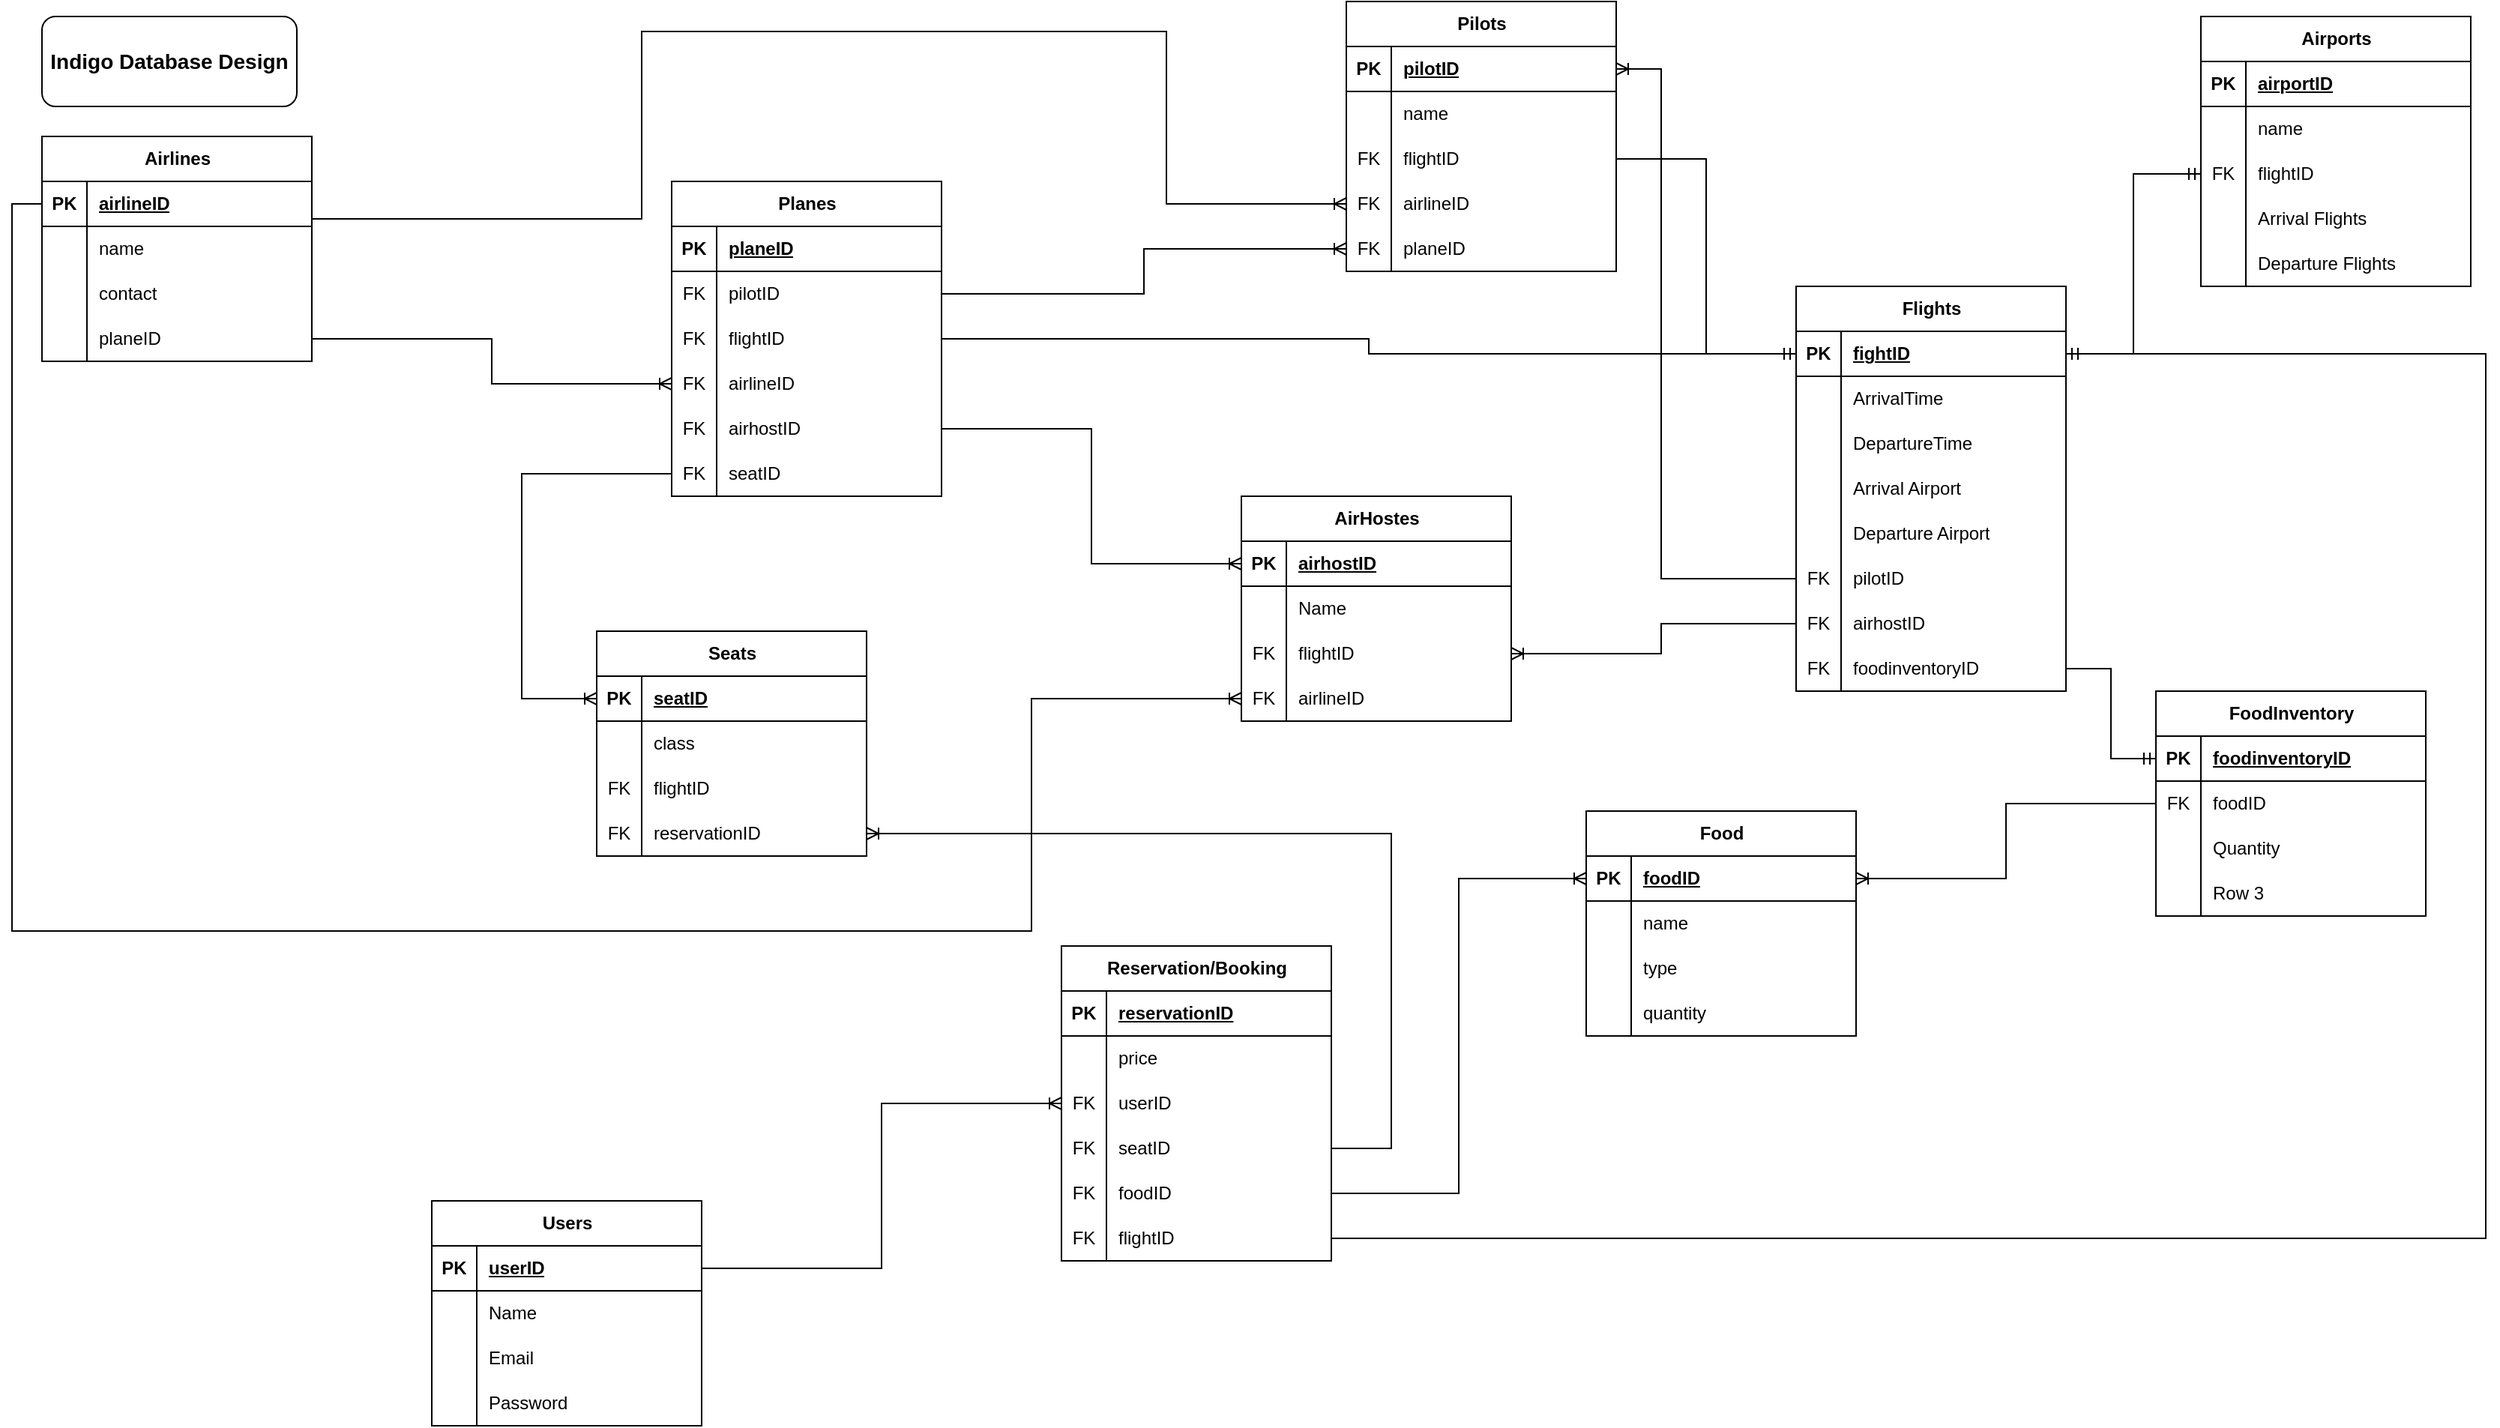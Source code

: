 <mxfile version="22.1.7" type="github">
  <diagram name="Page-1" id="0vtcQ98Tn4Mgxpg0osSz">
    <mxGraphModel dx="1740" dy="930" grid="1" gridSize="10" guides="1" tooltips="1" connect="1" arrows="1" fold="1" page="1" pageScale="1" pageWidth="850" pageHeight="1100" math="0" shadow="0">
      <root>
        <mxCell id="0" />
        <mxCell id="1" parent="0" />
        <mxCell id="RKqcEEAaVgcvYo9Rq-Z7-1" value="&lt;b&gt;&lt;font style=&quot;font-size: 14px;&quot;&gt;Indigo Database Design&lt;/font&gt;&lt;/b&gt;" style="rounded=1;whiteSpace=wrap;html=1;" vertex="1" parent="1">
          <mxGeometry x="30" y="20" width="170" height="60" as="geometry" />
        </mxCell>
        <mxCell id="RKqcEEAaVgcvYo9Rq-Z7-2" value="Airlines" style="shape=table;startSize=30;container=1;collapsible=1;childLayout=tableLayout;fixedRows=1;rowLines=0;fontStyle=1;align=center;resizeLast=1;html=1;" vertex="1" parent="1">
          <mxGeometry x="30" y="100" width="180" height="150" as="geometry" />
        </mxCell>
        <mxCell id="RKqcEEAaVgcvYo9Rq-Z7-3" value="" style="shape=tableRow;horizontal=0;startSize=0;swimlaneHead=0;swimlaneBody=0;fillColor=none;collapsible=0;dropTarget=0;points=[[0,0.5],[1,0.5]];portConstraint=eastwest;top=0;left=0;right=0;bottom=1;" vertex="1" parent="RKqcEEAaVgcvYo9Rq-Z7-2">
          <mxGeometry y="30" width="180" height="30" as="geometry" />
        </mxCell>
        <mxCell id="RKqcEEAaVgcvYo9Rq-Z7-4" value="PK" style="shape=partialRectangle;connectable=0;fillColor=none;top=0;left=0;bottom=0;right=0;fontStyle=1;overflow=hidden;whiteSpace=wrap;html=1;" vertex="1" parent="RKqcEEAaVgcvYo9Rq-Z7-3">
          <mxGeometry width="30" height="30" as="geometry">
            <mxRectangle width="30" height="30" as="alternateBounds" />
          </mxGeometry>
        </mxCell>
        <mxCell id="RKqcEEAaVgcvYo9Rq-Z7-5" value="airlineID" style="shape=partialRectangle;connectable=0;fillColor=none;top=0;left=0;bottom=0;right=0;align=left;spacingLeft=6;fontStyle=5;overflow=hidden;whiteSpace=wrap;html=1;" vertex="1" parent="RKqcEEAaVgcvYo9Rq-Z7-3">
          <mxGeometry x="30" width="150" height="30" as="geometry">
            <mxRectangle width="150" height="30" as="alternateBounds" />
          </mxGeometry>
        </mxCell>
        <mxCell id="RKqcEEAaVgcvYo9Rq-Z7-6" value="" style="shape=tableRow;horizontal=0;startSize=0;swimlaneHead=0;swimlaneBody=0;fillColor=none;collapsible=0;dropTarget=0;points=[[0,0.5],[1,0.5]];portConstraint=eastwest;top=0;left=0;right=0;bottom=0;" vertex="1" parent="RKqcEEAaVgcvYo9Rq-Z7-2">
          <mxGeometry y="60" width="180" height="30" as="geometry" />
        </mxCell>
        <mxCell id="RKqcEEAaVgcvYo9Rq-Z7-7" value="" style="shape=partialRectangle;connectable=0;fillColor=none;top=0;left=0;bottom=0;right=0;editable=1;overflow=hidden;whiteSpace=wrap;html=1;" vertex="1" parent="RKqcEEAaVgcvYo9Rq-Z7-6">
          <mxGeometry width="30" height="30" as="geometry">
            <mxRectangle width="30" height="30" as="alternateBounds" />
          </mxGeometry>
        </mxCell>
        <mxCell id="RKqcEEAaVgcvYo9Rq-Z7-8" value="name" style="shape=partialRectangle;connectable=0;fillColor=none;top=0;left=0;bottom=0;right=0;align=left;spacingLeft=6;overflow=hidden;whiteSpace=wrap;html=1;" vertex="1" parent="RKqcEEAaVgcvYo9Rq-Z7-6">
          <mxGeometry x="30" width="150" height="30" as="geometry">
            <mxRectangle width="150" height="30" as="alternateBounds" />
          </mxGeometry>
        </mxCell>
        <mxCell id="RKqcEEAaVgcvYo9Rq-Z7-9" value="" style="shape=tableRow;horizontal=0;startSize=0;swimlaneHead=0;swimlaneBody=0;fillColor=none;collapsible=0;dropTarget=0;points=[[0,0.5],[1,0.5]];portConstraint=eastwest;top=0;left=0;right=0;bottom=0;" vertex="1" parent="RKqcEEAaVgcvYo9Rq-Z7-2">
          <mxGeometry y="90" width="180" height="30" as="geometry" />
        </mxCell>
        <mxCell id="RKqcEEAaVgcvYo9Rq-Z7-10" value="" style="shape=partialRectangle;connectable=0;fillColor=none;top=0;left=0;bottom=0;right=0;editable=1;overflow=hidden;whiteSpace=wrap;html=1;" vertex="1" parent="RKqcEEAaVgcvYo9Rq-Z7-9">
          <mxGeometry width="30" height="30" as="geometry">
            <mxRectangle width="30" height="30" as="alternateBounds" />
          </mxGeometry>
        </mxCell>
        <mxCell id="RKqcEEAaVgcvYo9Rq-Z7-11" value="contact" style="shape=partialRectangle;connectable=0;fillColor=none;top=0;left=0;bottom=0;right=0;align=left;spacingLeft=6;overflow=hidden;whiteSpace=wrap;html=1;" vertex="1" parent="RKqcEEAaVgcvYo9Rq-Z7-9">
          <mxGeometry x="30" width="150" height="30" as="geometry">
            <mxRectangle width="150" height="30" as="alternateBounds" />
          </mxGeometry>
        </mxCell>
        <mxCell id="RKqcEEAaVgcvYo9Rq-Z7-12" value="" style="shape=tableRow;horizontal=0;startSize=0;swimlaneHead=0;swimlaneBody=0;fillColor=none;collapsible=0;dropTarget=0;points=[[0,0.5],[1,0.5]];portConstraint=eastwest;top=0;left=0;right=0;bottom=0;" vertex="1" parent="RKqcEEAaVgcvYo9Rq-Z7-2">
          <mxGeometry y="120" width="180" height="30" as="geometry" />
        </mxCell>
        <mxCell id="RKqcEEAaVgcvYo9Rq-Z7-13" value="" style="shape=partialRectangle;connectable=0;fillColor=none;top=0;left=0;bottom=0;right=0;editable=1;overflow=hidden;whiteSpace=wrap;html=1;" vertex="1" parent="RKqcEEAaVgcvYo9Rq-Z7-12">
          <mxGeometry width="30" height="30" as="geometry">
            <mxRectangle width="30" height="30" as="alternateBounds" />
          </mxGeometry>
        </mxCell>
        <mxCell id="RKqcEEAaVgcvYo9Rq-Z7-14" value="planeID" style="shape=partialRectangle;connectable=0;fillColor=none;top=0;left=0;bottom=0;right=0;align=left;spacingLeft=6;overflow=hidden;whiteSpace=wrap;html=1;" vertex="1" parent="RKqcEEAaVgcvYo9Rq-Z7-12">
          <mxGeometry x="30" width="150" height="30" as="geometry">
            <mxRectangle width="150" height="30" as="alternateBounds" />
          </mxGeometry>
        </mxCell>
        <mxCell id="RKqcEEAaVgcvYo9Rq-Z7-16" value="Food" style="shape=table;startSize=30;container=1;collapsible=1;childLayout=tableLayout;fixedRows=1;rowLines=0;fontStyle=1;align=center;resizeLast=1;html=1;" vertex="1" parent="1">
          <mxGeometry x="1060" y="550" width="180" height="150" as="geometry" />
        </mxCell>
        <mxCell id="RKqcEEAaVgcvYo9Rq-Z7-17" value="" style="shape=tableRow;horizontal=0;startSize=0;swimlaneHead=0;swimlaneBody=0;fillColor=none;collapsible=0;dropTarget=0;points=[[0,0.5],[1,0.5]];portConstraint=eastwest;top=0;left=0;right=0;bottom=1;" vertex="1" parent="RKqcEEAaVgcvYo9Rq-Z7-16">
          <mxGeometry y="30" width="180" height="30" as="geometry" />
        </mxCell>
        <mxCell id="RKqcEEAaVgcvYo9Rq-Z7-18" value="PK" style="shape=partialRectangle;connectable=0;fillColor=none;top=0;left=0;bottom=0;right=0;fontStyle=1;overflow=hidden;whiteSpace=wrap;html=1;" vertex="1" parent="RKqcEEAaVgcvYo9Rq-Z7-17">
          <mxGeometry width="30" height="30" as="geometry">
            <mxRectangle width="30" height="30" as="alternateBounds" />
          </mxGeometry>
        </mxCell>
        <mxCell id="RKqcEEAaVgcvYo9Rq-Z7-19" value="foodID" style="shape=partialRectangle;connectable=0;fillColor=none;top=0;left=0;bottom=0;right=0;align=left;spacingLeft=6;fontStyle=5;overflow=hidden;whiteSpace=wrap;html=1;" vertex="1" parent="RKqcEEAaVgcvYo9Rq-Z7-17">
          <mxGeometry x="30" width="150" height="30" as="geometry">
            <mxRectangle width="150" height="30" as="alternateBounds" />
          </mxGeometry>
        </mxCell>
        <mxCell id="RKqcEEAaVgcvYo9Rq-Z7-20" value="" style="shape=tableRow;horizontal=0;startSize=0;swimlaneHead=0;swimlaneBody=0;fillColor=none;collapsible=0;dropTarget=0;points=[[0,0.5],[1,0.5]];portConstraint=eastwest;top=0;left=0;right=0;bottom=0;" vertex="1" parent="RKqcEEAaVgcvYo9Rq-Z7-16">
          <mxGeometry y="60" width="180" height="30" as="geometry" />
        </mxCell>
        <mxCell id="RKqcEEAaVgcvYo9Rq-Z7-21" value="" style="shape=partialRectangle;connectable=0;fillColor=none;top=0;left=0;bottom=0;right=0;editable=1;overflow=hidden;whiteSpace=wrap;html=1;" vertex="1" parent="RKqcEEAaVgcvYo9Rq-Z7-20">
          <mxGeometry width="30" height="30" as="geometry">
            <mxRectangle width="30" height="30" as="alternateBounds" />
          </mxGeometry>
        </mxCell>
        <mxCell id="RKqcEEAaVgcvYo9Rq-Z7-22" value="name" style="shape=partialRectangle;connectable=0;fillColor=none;top=0;left=0;bottom=0;right=0;align=left;spacingLeft=6;overflow=hidden;whiteSpace=wrap;html=1;" vertex="1" parent="RKqcEEAaVgcvYo9Rq-Z7-20">
          <mxGeometry x="30" width="150" height="30" as="geometry">
            <mxRectangle width="150" height="30" as="alternateBounds" />
          </mxGeometry>
        </mxCell>
        <mxCell id="RKqcEEAaVgcvYo9Rq-Z7-23" value="" style="shape=tableRow;horizontal=0;startSize=0;swimlaneHead=0;swimlaneBody=0;fillColor=none;collapsible=0;dropTarget=0;points=[[0,0.5],[1,0.5]];portConstraint=eastwest;top=0;left=0;right=0;bottom=0;" vertex="1" parent="RKqcEEAaVgcvYo9Rq-Z7-16">
          <mxGeometry y="90" width="180" height="30" as="geometry" />
        </mxCell>
        <mxCell id="RKqcEEAaVgcvYo9Rq-Z7-24" value="" style="shape=partialRectangle;connectable=0;fillColor=none;top=0;left=0;bottom=0;right=0;editable=1;overflow=hidden;whiteSpace=wrap;html=1;" vertex="1" parent="RKqcEEAaVgcvYo9Rq-Z7-23">
          <mxGeometry width="30" height="30" as="geometry">
            <mxRectangle width="30" height="30" as="alternateBounds" />
          </mxGeometry>
        </mxCell>
        <mxCell id="RKqcEEAaVgcvYo9Rq-Z7-25" value="type" style="shape=partialRectangle;connectable=0;fillColor=none;top=0;left=0;bottom=0;right=0;align=left;spacingLeft=6;overflow=hidden;whiteSpace=wrap;html=1;" vertex="1" parent="RKqcEEAaVgcvYo9Rq-Z7-23">
          <mxGeometry x="30" width="150" height="30" as="geometry">
            <mxRectangle width="150" height="30" as="alternateBounds" />
          </mxGeometry>
        </mxCell>
        <mxCell id="RKqcEEAaVgcvYo9Rq-Z7-26" value="" style="shape=tableRow;horizontal=0;startSize=0;swimlaneHead=0;swimlaneBody=0;fillColor=none;collapsible=0;dropTarget=0;points=[[0,0.5],[1,0.5]];portConstraint=eastwest;top=0;left=0;right=0;bottom=0;" vertex="1" parent="RKqcEEAaVgcvYo9Rq-Z7-16">
          <mxGeometry y="120" width="180" height="30" as="geometry" />
        </mxCell>
        <mxCell id="RKqcEEAaVgcvYo9Rq-Z7-27" value="" style="shape=partialRectangle;connectable=0;fillColor=none;top=0;left=0;bottom=0;right=0;editable=1;overflow=hidden;whiteSpace=wrap;html=1;" vertex="1" parent="RKqcEEAaVgcvYo9Rq-Z7-26">
          <mxGeometry width="30" height="30" as="geometry">
            <mxRectangle width="30" height="30" as="alternateBounds" />
          </mxGeometry>
        </mxCell>
        <mxCell id="RKqcEEAaVgcvYo9Rq-Z7-28" value="quantity" style="shape=partialRectangle;connectable=0;fillColor=none;top=0;left=0;bottom=0;right=0;align=left;spacingLeft=6;overflow=hidden;whiteSpace=wrap;html=1;" vertex="1" parent="RKqcEEAaVgcvYo9Rq-Z7-26">
          <mxGeometry x="30" width="150" height="30" as="geometry">
            <mxRectangle width="150" height="30" as="alternateBounds" />
          </mxGeometry>
        </mxCell>
        <mxCell id="RKqcEEAaVgcvYo9Rq-Z7-29" value="AirHostes" style="shape=table;startSize=30;container=1;collapsible=1;childLayout=tableLayout;fixedRows=1;rowLines=0;fontStyle=1;align=center;resizeLast=1;html=1;" vertex="1" parent="1">
          <mxGeometry x="830" y="340" width="180" height="150" as="geometry" />
        </mxCell>
        <mxCell id="RKqcEEAaVgcvYo9Rq-Z7-30" value="" style="shape=tableRow;horizontal=0;startSize=0;swimlaneHead=0;swimlaneBody=0;fillColor=none;collapsible=0;dropTarget=0;points=[[0,0.5],[1,0.5]];portConstraint=eastwest;top=0;left=0;right=0;bottom=1;" vertex="1" parent="RKqcEEAaVgcvYo9Rq-Z7-29">
          <mxGeometry y="30" width="180" height="30" as="geometry" />
        </mxCell>
        <mxCell id="RKqcEEAaVgcvYo9Rq-Z7-31" value="PK" style="shape=partialRectangle;connectable=0;fillColor=none;top=0;left=0;bottom=0;right=0;fontStyle=1;overflow=hidden;whiteSpace=wrap;html=1;" vertex="1" parent="RKqcEEAaVgcvYo9Rq-Z7-30">
          <mxGeometry width="30" height="30" as="geometry">
            <mxRectangle width="30" height="30" as="alternateBounds" />
          </mxGeometry>
        </mxCell>
        <mxCell id="RKqcEEAaVgcvYo9Rq-Z7-32" value="airhostID" style="shape=partialRectangle;connectable=0;fillColor=none;top=0;left=0;bottom=0;right=0;align=left;spacingLeft=6;fontStyle=5;overflow=hidden;whiteSpace=wrap;html=1;" vertex="1" parent="RKqcEEAaVgcvYo9Rq-Z7-30">
          <mxGeometry x="30" width="150" height="30" as="geometry">
            <mxRectangle width="150" height="30" as="alternateBounds" />
          </mxGeometry>
        </mxCell>
        <mxCell id="RKqcEEAaVgcvYo9Rq-Z7-33" value="" style="shape=tableRow;horizontal=0;startSize=0;swimlaneHead=0;swimlaneBody=0;fillColor=none;collapsible=0;dropTarget=0;points=[[0,0.5],[1,0.5]];portConstraint=eastwest;top=0;left=0;right=0;bottom=0;" vertex="1" parent="RKqcEEAaVgcvYo9Rq-Z7-29">
          <mxGeometry y="60" width="180" height="30" as="geometry" />
        </mxCell>
        <mxCell id="RKqcEEAaVgcvYo9Rq-Z7-34" value="" style="shape=partialRectangle;connectable=0;fillColor=none;top=0;left=0;bottom=0;right=0;editable=1;overflow=hidden;whiteSpace=wrap;html=1;" vertex="1" parent="RKqcEEAaVgcvYo9Rq-Z7-33">
          <mxGeometry width="30" height="30" as="geometry">
            <mxRectangle width="30" height="30" as="alternateBounds" />
          </mxGeometry>
        </mxCell>
        <mxCell id="RKqcEEAaVgcvYo9Rq-Z7-35" value="Name" style="shape=partialRectangle;connectable=0;fillColor=none;top=0;left=0;bottom=0;right=0;align=left;spacingLeft=6;overflow=hidden;whiteSpace=wrap;html=1;" vertex="1" parent="RKqcEEAaVgcvYo9Rq-Z7-33">
          <mxGeometry x="30" width="150" height="30" as="geometry">
            <mxRectangle width="150" height="30" as="alternateBounds" />
          </mxGeometry>
        </mxCell>
        <mxCell id="RKqcEEAaVgcvYo9Rq-Z7-36" value="" style="shape=tableRow;horizontal=0;startSize=0;swimlaneHead=0;swimlaneBody=0;fillColor=none;collapsible=0;dropTarget=0;points=[[0,0.5],[1,0.5]];portConstraint=eastwest;top=0;left=0;right=0;bottom=0;" vertex="1" parent="RKqcEEAaVgcvYo9Rq-Z7-29">
          <mxGeometry y="90" width="180" height="30" as="geometry" />
        </mxCell>
        <mxCell id="RKqcEEAaVgcvYo9Rq-Z7-37" value="FK" style="shape=partialRectangle;connectable=0;fillColor=none;top=0;left=0;bottom=0;right=0;editable=1;overflow=hidden;whiteSpace=wrap;html=1;" vertex="1" parent="RKqcEEAaVgcvYo9Rq-Z7-36">
          <mxGeometry width="30" height="30" as="geometry">
            <mxRectangle width="30" height="30" as="alternateBounds" />
          </mxGeometry>
        </mxCell>
        <mxCell id="RKqcEEAaVgcvYo9Rq-Z7-38" value="flightID" style="shape=partialRectangle;connectable=0;fillColor=none;top=0;left=0;bottom=0;right=0;align=left;spacingLeft=6;overflow=hidden;whiteSpace=wrap;html=1;" vertex="1" parent="RKqcEEAaVgcvYo9Rq-Z7-36">
          <mxGeometry x="30" width="150" height="30" as="geometry">
            <mxRectangle width="150" height="30" as="alternateBounds" />
          </mxGeometry>
        </mxCell>
        <mxCell id="RKqcEEAaVgcvYo9Rq-Z7-39" value="" style="shape=tableRow;horizontal=0;startSize=0;swimlaneHead=0;swimlaneBody=0;fillColor=none;collapsible=0;dropTarget=0;points=[[0,0.5],[1,0.5]];portConstraint=eastwest;top=0;left=0;right=0;bottom=0;" vertex="1" parent="RKqcEEAaVgcvYo9Rq-Z7-29">
          <mxGeometry y="120" width="180" height="30" as="geometry" />
        </mxCell>
        <mxCell id="RKqcEEAaVgcvYo9Rq-Z7-40" value="FK" style="shape=partialRectangle;connectable=0;fillColor=none;top=0;left=0;bottom=0;right=0;editable=1;overflow=hidden;whiteSpace=wrap;html=1;" vertex="1" parent="RKqcEEAaVgcvYo9Rq-Z7-39">
          <mxGeometry width="30" height="30" as="geometry">
            <mxRectangle width="30" height="30" as="alternateBounds" />
          </mxGeometry>
        </mxCell>
        <mxCell id="RKqcEEAaVgcvYo9Rq-Z7-41" value="airlineID" style="shape=partialRectangle;connectable=0;fillColor=none;top=0;left=0;bottom=0;right=0;align=left;spacingLeft=6;overflow=hidden;whiteSpace=wrap;html=1;" vertex="1" parent="RKqcEEAaVgcvYo9Rq-Z7-39">
          <mxGeometry x="30" width="150" height="30" as="geometry">
            <mxRectangle width="150" height="30" as="alternateBounds" />
          </mxGeometry>
        </mxCell>
        <mxCell id="RKqcEEAaVgcvYo9Rq-Z7-42" value="Pilots" style="shape=table;startSize=30;container=1;collapsible=1;childLayout=tableLayout;fixedRows=1;rowLines=0;fontStyle=1;align=center;resizeLast=1;html=1;" vertex="1" parent="1">
          <mxGeometry x="900" y="10" width="180" height="180" as="geometry" />
        </mxCell>
        <mxCell id="RKqcEEAaVgcvYo9Rq-Z7-43" value="" style="shape=tableRow;horizontal=0;startSize=0;swimlaneHead=0;swimlaneBody=0;fillColor=none;collapsible=0;dropTarget=0;points=[[0,0.5],[1,0.5]];portConstraint=eastwest;top=0;left=0;right=0;bottom=1;" vertex="1" parent="RKqcEEAaVgcvYo9Rq-Z7-42">
          <mxGeometry y="30" width="180" height="30" as="geometry" />
        </mxCell>
        <mxCell id="RKqcEEAaVgcvYo9Rq-Z7-44" value="PK" style="shape=partialRectangle;connectable=0;fillColor=none;top=0;left=0;bottom=0;right=0;fontStyle=1;overflow=hidden;whiteSpace=wrap;html=1;" vertex="1" parent="RKqcEEAaVgcvYo9Rq-Z7-43">
          <mxGeometry width="30" height="30" as="geometry">
            <mxRectangle width="30" height="30" as="alternateBounds" />
          </mxGeometry>
        </mxCell>
        <mxCell id="RKqcEEAaVgcvYo9Rq-Z7-45" value="pilotID" style="shape=partialRectangle;connectable=0;fillColor=none;top=0;left=0;bottom=0;right=0;align=left;spacingLeft=6;fontStyle=5;overflow=hidden;whiteSpace=wrap;html=1;" vertex="1" parent="RKqcEEAaVgcvYo9Rq-Z7-43">
          <mxGeometry x="30" width="150" height="30" as="geometry">
            <mxRectangle width="150" height="30" as="alternateBounds" />
          </mxGeometry>
        </mxCell>
        <mxCell id="RKqcEEAaVgcvYo9Rq-Z7-46" value="" style="shape=tableRow;horizontal=0;startSize=0;swimlaneHead=0;swimlaneBody=0;fillColor=none;collapsible=0;dropTarget=0;points=[[0,0.5],[1,0.5]];portConstraint=eastwest;top=0;left=0;right=0;bottom=0;" vertex="1" parent="RKqcEEAaVgcvYo9Rq-Z7-42">
          <mxGeometry y="60" width="180" height="30" as="geometry" />
        </mxCell>
        <mxCell id="RKqcEEAaVgcvYo9Rq-Z7-47" value="" style="shape=partialRectangle;connectable=0;fillColor=none;top=0;left=0;bottom=0;right=0;editable=1;overflow=hidden;whiteSpace=wrap;html=1;" vertex="1" parent="RKqcEEAaVgcvYo9Rq-Z7-46">
          <mxGeometry width="30" height="30" as="geometry">
            <mxRectangle width="30" height="30" as="alternateBounds" />
          </mxGeometry>
        </mxCell>
        <mxCell id="RKqcEEAaVgcvYo9Rq-Z7-48" value="name" style="shape=partialRectangle;connectable=0;fillColor=none;top=0;left=0;bottom=0;right=0;align=left;spacingLeft=6;overflow=hidden;whiteSpace=wrap;html=1;" vertex="1" parent="RKqcEEAaVgcvYo9Rq-Z7-46">
          <mxGeometry x="30" width="150" height="30" as="geometry">
            <mxRectangle width="150" height="30" as="alternateBounds" />
          </mxGeometry>
        </mxCell>
        <mxCell id="RKqcEEAaVgcvYo9Rq-Z7-49" value="" style="shape=tableRow;horizontal=0;startSize=0;swimlaneHead=0;swimlaneBody=0;fillColor=none;collapsible=0;dropTarget=0;points=[[0,0.5],[1,0.5]];portConstraint=eastwest;top=0;left=0;right=0;bottom=0;" vertex="1" parent="RKqcEEAaVgcvYo9Rq-Z7-42">
          <mxGeometry y="90" width="180" height="30" as="geometry" />
        </mxCell>
        <mxCell id="RKqcEEAaVgcvYo9Rq-Z7-50" value="FK" style="shape=partialRectangle;connectable=0;fillColor=none;top=0;left=0;bottom=0;right=0;editable=1;overflow=hidden;whiteSpace=wrap;html=1;" vertex="1" parent="RKqcEEAaVgcvYo9Rq-Z7-49">
          <mxGeometry width="30" height="30" as="geometry">
            <mxRectangle width="30" height="30" as="alternateBounds" />
          </mxGeometry>
        </mxCell>
        <mxCell id="RKqcEEAaVgcvYo9Rq-Z7-51" value="flightID" style="shape=partialRectangle;connectable=0;fillColor=none;top=0;left=0;bottom=0;right=0;align=left;spacingLeft=6;overflow=hidden;whiteSpace=wrap;html=1;" vertex="1" parent="RKqcEEAaVgcvYo9Rq-Z7-49">
          <mxGeometry x="30" width="150" height="30" as="geometry">
            <mxRectangle width="150" height="30" as="alternateBounds" />
          </mxGeometry>
        </mxCell>
        <mxCell id="RKqcEEAaVgcvYo9Rq-Z7-52" value="" style="shape=tableRow;horizontal=0;startSize=0;swimlaneHead=0;swimlaneBody=0;fillColor=none;collapsible=0;dropTarget=0;points=[[0,0.5],[1,0.5]];portConstraint=eastwest;top=0;left=0;right=0;bottom=0;" vertex="1" parent="RKqcEEAaVgcvYo9Rq-Z7-42">
          <mxGeometry y="120" width="180" height="30" as="geometry" />
        </mxCell>
        <mxCell id="RKqcEEAaVgcvYo9Rq-Z7-53" value="FK" style="shape=partialRectangle;connectable=0;fillColor=none;top=0;left=0;bottom=0;right=0;editable=1;overflow=hidden;whiteSpace=wrap;html=1;" vertex="1" parent="RKqcEEAaVgcvYo9Rq-Z7-52">
          <mxGeometry width="30" height="30" as="geometry">
            <mxRectangle width="30" height="30" as="alternateBounds" />
          </mxGeometry>
        </mxCell>
        <mxCell id="RKqcEEAaVgcvYo9Rq-Z7-54" value="airlineID" style="shape=partialRectangle;connectable=0;fillColor=none;top=0;left=0;bottom=0;right=0;align=left;spacingLeft=6;overflow=hidden;whiteSpace=wrap;html=1;" vertex="1" parent="RKqcEEAaVgcvYo9Rq-Z7-52">
          <mxGeometry x="30" width="150" height="30" as="geometry">
            <mxRectangle width="150" height="30" as="alternateBounds" />
          </mxGeometry>
        </mxCell>
        <mxCell id="RKqcEEAaVgcvYo9Rq-Z7-155" value="" style="shape=tableRow;horizontal=0;startSize=0;swimlaneHead=0;swimlaneBody=0;fillColor=none;collapsible=0;dropTarget=0;points=[[0,0.5],[1,0.5]];portConstraint=eastwest;top=0;left=0;right=0;bottom=0;" vertex="1" parent="RKqcEEAaVgcvYo9Rq-Z7-42">
          <mxGeometry y="150" width="180" height="30" as="geometry" />
        </mxCell>
        <mxCell id="RKqcEEAaVgcvYo9Rq-Z7-156" value="FK" style="shape=partialRectangle;connectable=0;fillColor=none;top=0;left=0;bottom=0;right=0;editable=1;overflow=hidden;whiteSpace=wrap;html=1;" vertex="1" parent="RKqcEEAaVgcvYo9Rq-Z7-155">
          <mxGeometry width="30" height="30" as="geometry">
            <mxRectangle width="30" height="30" as="alternateBounds" />
          </mxGeometry>
        </mxCell>
        <mxCell id="RKqcEEAaVgcvYo9Rq-Z7-157" value="planeID" style="shape=partialRectangle;connectable=0;fillColor=none;top=0;left=0;bottom=0;right=0;align=left;spacingLeft=6;overflow=hidden;whiteSpace=wrap;html=1;" vertex="1" parent="RKqcEEAaVgcvYo9Rq-Z7-155">
          <mxGeometry x="30" width="150" height="30" as="geometry">
            <mxRectangle width="150" height="30" as="alternateBounds" />
          </mxGeometry>
        </mxCell>
        <mxCell id="RKqcEEAaVgcvYo9Rq-Z7-55" value="Reservation/Booking" style="shape=table;startSize=30;container=1;collapsible=1;childLayout=tableLayout;fixedRows=1;rowLines=0;fontStyle=1;align=center;resizeLast=1;html=1;" vertex="1" parent="1">
          <mxGeometry x="710" y="640" width="180" height="210" as="geometry" />
        </mxCell>
        <mxCell id="RKqcEEAaVgcvYo9Rq-Z7-56" value="" style="shape=tableRow;horizontal=0;startSize=0;swimlaneHead=0;swimlaneBody=0;fillColor=none;collapsible=0;dropTarget=0;points=[[0,0.5],[1,0.5]];portConstraint=eastwest;top=0;left=0;right=0;bottom=1;" vertex="1" parent="RKqcEEAaVgcvYo9Rq-Z7-55">
          <mxGeometry y="30" width="180" height="30" as="geometry" />
        </mxCell>
        <mxCell id="RKqcEEAaVgcvYo9Rq-Z7-57" value="PK" style="shape=partialRectangle;connectable=0;fillColor=none;top=0;left=0;bottom=0;right=0;fontStyle=1;overflow=hidden;whiteSpace=wrap;html=1;" vertex="1" parent="RKqcEEAaVgcvYo9Rq-Z7-56">
          <mxGeometry width="30" height="30" as="geometry">
            <mxRectangle width="30" height="30" as="alternateBounds" />
          </mxGeometry>
        </mxCell>
        <mxCell id="RKqcEEAaVgcvYo9Rq-Z7-58" value="reservationID" style="shape=partialRectangle;connectable=0;fillColor=none;top=0;left=0;bottom=0;right=0;align=left;spacingLeft=6;fontStyle=5;overflow=hidden;whiteSpace=wrap;html=1;" vertex="1" parent="RKqcEEAaVgcvYo9Rq-Z7-56">
          <mxGeometry x="30" width="150" height="30" as="geometry">
            <mxRectangle width="150" height="30" as="alternateBounds" />
          </mxGeometry>
        </mxCell>
        <mxCell id="RKqcEEAaVgcvYo9Rq-Z7-59" value="" style="shape=tableRow;horizontal=0;startSize=0;swimlaneHead=0;swimlaneBody=0;fillColor=none;collapsible=0;dropTarget=0;points=[[0,0.5],[1,0.5]];portConstraint=eastwest;top=0;left=0;right=0;bottom=0;" vertex="1" parent="RKqcEEAaVgcvYo9Rq-Z7-55">
          <mxGeometry y="60" width="180" height="30" as="geometry" />
        </mxCell>
        <mxCell id="RKqcEEAaVgcvYo9Rq-Z7-60" value="" style="shape=partialRectangle;connectable=0;fillColor=none;top=0;left=0;bottom=0;right=0;editable=1;overflow=hidden;whiteSpace=wrap;html=1;" vertex="1" parent="RKqcEEAaVgcvYo9Rq-Z7-59">
          <mxGeometry width="30" height="30" as="geometry">
            <mxRectangle width="30" height="30" as="alternateBounds" />
          </mxGeometry>
        </mxCell>
        <mxCell id="RKqcEEAaVgcvYo9Rq-Z7-61" value="price" style="shape=partialRectangle;connectable=0;fillColor=none;top=0;left=0;bottom=0;right=0;align=left;spacingLeft=6;overflow=hidden;whiteSpace=wrap;html=1;" vertex="1" parent="RKqcEEAaVgcvYo9Rq-Z7-59">
          <mxGeometry x="30" width="150" height="30" as="geometry">
            <mxRectangle width="150" height="30" as="alternateBounds" />
          </mxGeometry>
        </mxCell>
        <mxCell id="RKqcEEAaVgcvYo9Rq-Z7-62" value="" style="shape=tableRow;horizontal=0;startSize=0;swimlaneHead=0;swimlaneBody=0;fillColor=none;collapsible=0;dropTarget=0;points=[[0,0.5],[1,0.5]];portConstraint=eastwest;top=0;left=0;right=0;bottom=0;" vertex="1" parent="RKqcEEAaVgcvYo9Rq-Z7-55">
          <mxGeometry y="90" width="180" height="30" as="geometry" />
        </mxCell>
        <mxCell id="RKqcEEAaVgcvYo9Rq-Z7-63" value="FK" style="shape=partialRectangle;connectable=0;fillColor=none;top=0;left=0;bottom=0;right=0;editable=1;overflow=hidden;whiteSpace=wrap;html=1;" vertex="1" parent="RKqcEEAaVgcvYo9Rq-Z7-62">
          <mxGeometry width="30" height="30" as="geometry">
            <mxRectangle width="30" height="30" as="alternateBounds" />
          </mxGeometry>
        </mxCell>
        <mxCell id="RKqcEEAaVgcvYo9Rq-Z7-64" value="userID" style="shape=partialRectangle;connectable=0;fillColor=none;top=0;left=0;bottom=0;right=0;align=left;spacingLeft=6;overflow=hidden;whiteSpace=wrap;html=1;" vertex="1" parent="RKqcEEAaVgcvYo9Rq-Z7-62">
          <mxGeometry x="30" width="150" height="30" as="geometry">
            <mxRectangle width="150" height="30" as="alternateBounds" />
          </mxGeometry>
        </mxCell>
        <mxCell id="RKqcEEAaVgcvYo9Rq-Z7-163" value="" style="shape=tableRow;horizontal=0;startSize=0;swimlaneHead=0;swimlaneBody=0;fillColor=none;collapsible=0;dropTarget=0;points=[[0,0.5],[1,0.5]];portConstraint=eastwest;top=0;left=0;right=0;bottom=0;" vertex="1" parent="RKqcEEAaVgcvYo9Rq-Z7-55">
          <mxGeometry y="120" width="180" height="30" as="geometry" />
        </mxCell>
        <mxCell id="RKqcEEAaVgcvYo9Rq-Z7-164" value="FK" style="shape=partialRectangle;connectable=0;fillColor=none;top=0;left=0;bottom=0;right=0;editable=1;overflow=hidden;whiteSpace=wrap;html=1;" vertex="1" parent="RKqcEEAaVgcvYo9Rq-Z7-163">
          <mxGeometry width="30" height="30" as="geometry">
            <mxRectangle width="30" height="30" as="alternateBounds" />
          </mxGeometry>
        </mxCell>
        <mxCell id="RKqcEEAaVgcvYo9Rq-Z7-165" value="seatID" style="shape=partialRectangle;connectable=0;fillColor=none;top=0;left=0;bottom=0;right=0;align=left;spacingLeft=6;overflow=hidden;whiteSpace=wrap;html=1;" vertex="1" parent="RKqcEEAaVgcvYo9Rq-Z7-163">
          <mxGeometry x="30" width="150" height="30" as="geometry">
            <mxRectangle width="150" height="30" as="alternateBounds" />
          </mxGeometry>
        </mxCell>
        <mxCell id="RKqcEEAaVgcvYo9Rq-Z7-166" value="" style="shape=tableRow;horizontal=0;startSize=0;swimlaneHead=0;swimlaneBody=0;fillColor=none;collapsible=0;dropTarget=0;points=[[0,0.5],[1,0.5]];portConstraint=eastwest;top=0;left=0;right=0;bottom=0;" vertex="1" parent="RKqcEEAaVgcvYo9Rq-Z7-55">
          <mxGeometry y="150" width="180" height="30" as="geometry" />
        </mxCell>
        <mxCell id="RKqcEEAaVgcvYo9Rq-Z7-167" value="FK" style="shape=partialRectangle;connectable=0;fillColor=none;top=0;left=0;bottom=0;right=0;editable=1;overflow=hidden;whiteSpace=wrap;html=1;" vertex="1" parent="RKqcEEAaVgcvYo9Rq-Z7-166">
          <mxGeometry width="30" height="30" as="geometry">
            <mxRectangle width="30" height="30" as="alternateBounds" />
          </mxGeometry>
        </mxCell>
        <mxCell id="RKqcEEAaVgcvYo9Rq-Z7-168" value="foodID" style="shape=partialRectangle;connectable=0;fillColor=none;top=0;left=0;bottom=0;right=0;align=left;spacingLeft=6;overflow=hidden;whiteSpace=wrap;html=1;" vertex="1" parent="RKqcEEAaVgcvYo9Rq-Z7-166">
          <mxGeometry x="30" width="150" height="30" as="geometry">
            <mxRectangle width="150" height="30" as="alternateBounds" />
          </mxGeometry>
        </mxCell>
        <mxCell id="RKqcEEAaVgcvYo9Rq-Z7-65" value="" style="shape=tableRow;horizontal=0;startSize=0;swimlaneHead=0;swimlaneBody=0;fillColor=none;collapsible=0;dropTarget=0;points=[[0,0.5],[1,0.5]];portConstraint=eastwest;top=0;left=0;right=0;bottom=0;" vertex="1" parent="RKqcEEAaVgcvYo9Rq-Z7-55">
          <mxGeometry y="180" width="180" height="30" as="geometry" />
        </mxCell>
        <mxCell id="RKqcEEAaVgcvYo9Rq-Z7-66" value="FK" style="shape=partialRectangle;connectable=0;fillColor=none;top=0;left=0;bottom=0;right=0;editable=1;overflow=hidden;whiteSpace=wrap;html=1;" vertex="1" parent="RKqcEEAaVgcvYo9Rq-Z7-65">
          <mxGeometry width="30" height="30" as="geometry">
            <mxRectangle width="30" height="30" as="alternateBounds" />
          </mxGeometry>
        </mxCell>
        <mxCell id="RKqcEEAaVgcvYo9Rq-Z7-67" value="flightID" style="shape=partialRectangle;connectable=0;fillColor=none;top=0;left=0;bottom=0;right=0;align=left;spacingLeft=6;overflow=hidden;whiteSpace=wrap;html=1;" vertex="1" parent="RKqcEEAaVgcvYo9Rq-Z7-65">
          <mxGeometry x="30" width="150" height="30" as="geometry">
            <mxRectangle width="150" height="30" as="alternateBounds" />
          </mxGeometry>
        </mxCell>
        <mxCell id="RKqcEEAaVgcvYo9Rq-Z7-68" value="Users" style="shape=table;startSize=30;container=1;collapsible=1;childLayout=tableLayout;fixedRows=1;rowLines=0;fontStyle=1;align=center;resizeLast=1;html=1;" vertex="1" parent="1">
          <mxGeometry x="290" y="810" width="180" height="150" as="geometry" />
        </mxCell>
        <mxCell id="RKqcEEAaVgcvYo9Rq-Z7-69" value="" style="shape=tableRow;horizontal=0;startSize=0;swimlaneHead=0;swimlaneBody=0;fillColor=none;collapsible=0;dropTarget=0;points=[[0,0.5],[1,0.5]];portConstraint=eastwest;top=0;left=0;right=0;bottom=1;" vertex="1" parent="RKqcEEAaVgcvYo9Rq-Z7-68">
          <mxGeometry y="30" width="180" height="30" as="geometry" />
        </mxCell>
        <mxCell id="RKqcEEAaVgcvYo9Rq-Z7-70" value="PK" style="shape=partialRectangle;connectable=0;fillColor=none;top=0;left=0;bottom=0;right=0;fontStyle=1;overflow=hidden;whiteSpace=wrap;html=1;" vertex="1" parent="RKqcEEAaVgcvYo9Rq-Z7-69">
          <mxGeometry width="30" height="30" as="geometry">
            <mxRectangle width="30" height="30" as="alternateBounds" />
          </mxGeometry>
        </mxCell>
        <mxCell id="RKqcEEAaVgcvYo9Rq-Z7-71" value="userID" style="shape=partialRectangle;connectable=0;fillColor=none;top=0;left=0;bottom=0;right=0;align=left;spacingLeft=6;fontStyle=5;overflow=hidden;whiteSpace=wrap;html=1;" vertex="1" parent="RKqcEEAaVgcvYo9Rq-Z7-69">
          <mxGeometry x="30" width="150" height="30" as="geometry">
            <mxRectangle width="150" height="30" as="alternateBounds" />
          </mxGeometry>
        </mxCell>
        <mxCell id="RKqcEEAaVgcvYo9Rq-Z7-72" value="" style="shape=tableRow;horizontal=0;startSize=0;swimlaneHead=0;swimlaneBody=0;fillColor=none;collapsible=0;dropTarget=0;points=[[0,0.5],[1,0.5]];portConstraint=eastwest;top=0;left=0;right=0;bottom=0;" vertex="1" parent="RKqcEEAaVgcvYo9Rq-Z7-68">
          <mxGeometry y="60" width="180" height="30" as="geometry" />
        </mxCell>
        <mxCell id="RKqcEEAaVgcvYo9Rq-Z7-73" value="" style="shape=partialRectangle;connectable=0;fillColor=none;top=0;left=0;bottom=0;right=0;editable=1;overflow=hidden;whiteSpace=wrap;html=1;" vertex="1" parent="RKqcEEAaVgcvYo9Rq-Z7-72">
          <mxGeometry width="30" height="30" as="geometry">
            <mxRectangle width="30" height="30" as="alternateBounds" />
          </mxGeometry>
        </mxCell>
        <mxCell id="RKqcEEAaVgcvYo9Rq-Z7-74" value="Name" style="shape=partialRectangle;connectable=0;fillColor=none;top=0;left=0;bottom=0;right=0;align=left;spacingLeft=6;overflow=hidden;whiteSpace=wrap;html=1;" vertex="1" parent="RKqcEEAaVgcvYo9Rq-Z7-72">
          <mxGeometry x="30" width="150" height="30" as="geometry">
            <mxRectangle width="150" height="30" as="alternateBounds" />
          </mxGeometry>
        </mxCell>
        <mxCell id="RKqcEEAaVgcvYo9Rq-Z7-75" value="" style="shape=tableRow;horizontal=0;startSize=0;swimlaneHead=0;swimlaneBody=0;fillColor=none;collapsible=0;dropTarget=0;points=[[0,0.5],[1,0.5]];portConstraint=eastwest;top=0;left=0;right=0;bottom=0;" vertex="1" parent="RKqcEEAaVgcvYo9Rq-Z7-68">
          <mxGeometry y="90" width="180" height="30" as="geometry" />
        </mxCell>
        <mxCell id="RKqcEEAaVgcvYo9Rq-Z7-76" value="" style="shape=partialRectangle;connectable=0;fillColor=none;top=0;left=0;bottom=0;right=0;editable=1;overflow=hidden;whiteSpace=wrap;html=1;" vertex="1" parent="RKqcEEAaVgcvYo9Rq-Z7-75">
          <mxGeometry width="30" height="30" as="geometry">
            <mxRectangle width="30" height="30" as="alternateBounds" />
          </mxGeometry>
        </mxCell>
        <mxCell id="RKqcEEAaVgcvYo9Rq-Z7-77" value="Email" style="shape=partialRectangle;connectable=0;fillColor=none;top=0;left=0;bottom=0;right=0;align=left;spacingLeft=6;overflow=hidden;whiteSpace=wrap;html=1;" vertex="1" parent="RKqcEEAaVgcvYo9Rq-Z7-75">
          <mxGeometry x="30" width="150" height="30" as="geometry">
            <mxRectangle width="150" height="30" as="alternateBounds" />
          </mxGeometry>
        </mxCell>
        <mxCell id="RKqcEEAaVgcvYo9Rq-Z7-78" value="" style="shape=tableRow;horizontal=0;startSize=0;swimlaneHead=0;swimlaneBody=0;fillColor=none;collapsible=0;dropTarget=0;points=[[0,0.5],[1,0.5]];portConstraint=eastwest;top=0;left=0;right=0;bottom=0;" vertex="1" parent="RKqcEEAaVgcvYo9Rq-Z7-68">
          <mxGeometry y="120" width="180" height="30" as="geometry" />
        </mxCell>
        <mxCell id="RKqcEEAaVgcvYo9Rq-Z7-79" value="" style="shape=partialRectangle;connectable=0;fillColor=none;top=0;left=0;bottom=0;right=0;editable=1;overflow=hidden;whiteSpace=wrap;html=1;" vertex="1" parent="RKqcEEAaVgcvYo9Rq-Z7-78">
          <mxGeometry width="30" height="30" as="geometry">
            <mxRectangle width="30" height="30" as="alternateBounds" />
          </mxGeometry>
        </mxCell>
        <mxCell id="RKqcEEAaVgcvYo9Rq-Z7-80" value="Password" style="shape=partialRectangle;connectable=0;fillColor=none;top=0;left=0;bottom=0;right=0;align=left;spacingLeft=6;overflow=hidden;whiteSpace=wrap;html=1;" vertex="1" parent="RKqcEEAaVgcvYo9Rq-Z7-78">
          <mxGeometry x="30" width="150" height="30" as="geometry">
            <mxRectangle width="150" height="30" as="alternateBounds" />
          </mxGeometry>
        </mxCell>
        <mxCell id="RKqcEEAaVgcvYo9Rq-Z7-81" value="Seats" style="shape=table;startSize=30;container=1;collapsible=1;childLayout=tableLayout;fixedRows=1;rowLines=0;fontStyle=1;align=center;resizeLast=1;html=1;" vertex="1" parent="1">
          <mxGeometry x="400" y="430" width="180" height="150" as="geometry" />
        </mxCell>
        <mxCell id="RKqcEEAaVgcvYo9Rq-Z7-82" value="" style="shape=tableRow;horizontal=0;startSize=0;swimlaneHead=0;swimlaneBody=0;fillColor=none;collapsible=0;dropTarget=0;points=[[0,0.5],[1,0.5]];portConstraint=eastwest;top=0;left=0;right=0;bottom=1;" vertex="1" parent="RKqcEEAaVgcvYo9Rq-Z7-81">
          <mxGeometry y="30" width="180" height="30" as="geometry" />
        </mxCell>
        <mxCell id="RKqcEEAaVgcvYo9Rq-Z7-83" value="PK" style="shape=partialRectangle;connectable=0;fillColor=none;top=0;left=0;bottom=0;right=0;fontStyle=1;overflow=hidden;whiteSpace=wrap;html=1;" vertex="1" parent="RKqcEEAaVgcvYo9Rq-Z7-82">
          <mxGeometry width="30" height="30" as="geometry">
            <mxRectangle width="30" height="30" as="alternateBounds" />
          </mxGeometry>
        </mxCell>
        <mxCell id="RKqcEEAaVgcvYo9Rq-Z7-84" value="seatID" style="shape=partialRectangle;connectable=0;fillColor=none;top=0;left=0;bottom=0;right=0;align=left;spacingLeft=6;fontStyle=5;overflow=hidden;whiteSpace=wrap;html=1;" vertex="1" parent="RKqcEEAaVgcvYo9Rq-Z7-82">
          <mxGeometry x="30" width="150" height="30" as="geometry">
            <mxRectangle width="150" height="30" as="alternateBounds" />
          </mxGeometry>
        </mxCell>
        <mxCell id="RKqcEEAaVgcvYo9Rq-Z7-85" value="" style="shape=tableRow;horizontal=0;startSize=0;swimlaneHead=0;swimlaneBody=0;fillColor=none;collapsible=0;dropTarget=0;points=[[0,0.5],[1,0.5]];portConstraint=eastwest;top=0;left=0;right=0;bottom=0;" vertex="1" parent="RKqcEEAaVgcvYo9Rq-Z7-81">
          <mxGeometry y="60" width="180" height="30" as="geometry" />
        </mxCell>
        <mxCell id="RKqcEEAaVgcvYo9Rq-Z7-86" value="" style="shape=partialRectangle;connectable=0;fillColor=none;top=0;left=0;bottom=0;right=0;editable=1;overflow=hidden;whiteSpace=wrap;html=1;" vertex="1" parent="RKqcEEAaVgcvYo9Rq-Z7-85">
          <mxGeometry width="30" height="30" as="geometry">
            <mxRectangle width="30" height="30" as="alternateBounds" />
          </mxGeometry>
        </mxCell>
        <mxCell id="RKqcEEAaVgcvYo9Rq-Z7-87" value="class" style="shape=partialRectangle;connectable=0;fillColor=none;top=0;left=0;bottom=0;right=0;align=left;spacingLeft=6;overflow=hidden;whiteSpace=wrap;html=1;" vertex="1" parent="RKqcEEAaVgcvYo9Rq-Z7-85">
          <mxGeometry x="30" width="150" height="30" as="geometry">
            <mxRectangle width="150" height="30" as="alternateBounds" />
          </mxGeometry>
        </mxCell>
        <mxCell id="RKqcEEAaVgcvYo9Rq-Z7-88" value="" style="shape=tableRow;horizontal=0;startSize=0;swimlaneHead=0;swimlaneBody=0;fillColor=none;collapsible=0;dropTarget=0;points=[[0,0.5],[1,0.5]];portConstraint=eastwest;top=0;left=0;right=0;bottom=0;" vertex="1" parent="RKqcEEAaVgcvYo9Rq-Z7-81">
          <mxGeometry y="90" width="180" height="30" as="geometry" />
        </mxCell>
        <mxCell id="RKqcEEAaVgcvYo9Rq-Z7-89" value="FK" style="shape=partialRectangle;connectable=0;fillColor=none;top=0;left=0;bottom=0;right=0;editable=1;overflow=hidden;whiteSpace=wrap;html=1;" vertex="1" parent="RKqcEEAaVgcvYo9Rq-Z7-88">
          <mxGeometry width="30" height="30" as="geometry">
            <mxRectangle width="30" height="30" as="alternateBounds" />
          </mxGeometry>
        </mxCell>
        <mxCell id="RKqcEEAaVgcvYo9Rq-Z7-90" value="flightID" style="shape=partialRectangle;connectable=0;fillColor=none;top=0;left=0;bottom=0;right=0;align=left;spacingLeft=6;overflow=hidden;whiteSpace=wrap;html=1;" vertex="1" parent="RKqcEEAaVgcvYo9Rq-Z7-88">
          <mxGeometry x="30" width="150" height="30" as="geometry">
            <mxRectangle width="150" height="30" as="alternateBounds" />
          </mxGeometry>
        </mxCell>
        <mxCell id="RKqcEEAaVgcvYo9Rq-Z7-91" value="" style="shape=tableRow;horizontal=0;startSize=0;swimlaneHead=0;swimlaneBody=0;fillColor=none;collapsible=0;dropTarget=0;points=[[0,0.5],[1,0.5]];portConstraint=eastwest;top=0;left=0;right=0;bottom=0;" vertex="1" parent="RKqcEEAaVgcvYo9Rq-Z7-81">
          <mxGeometry y="120" width="180" height="30" as="geometry" />
        </mxCell>
        <mxCell id="RKqcEEAaVgcvYo9Rq-Z7-92" value="FK" style="shape=partialRectangle;connectable=0;fillColor=none;top=0;left=0;bottom=0;right=0;editable=1;overflow=hidden;whiteSpace=wrap;html=1;" vertex="1" parent="RKqcEEAaVgcvYo9Rq-Z7-91">
          <mxGeometry width="30" height="30" as="geometry">
            <mxRectangle width="30" height="30" as="alternateBounds" />
          </mxGeometry>
        </mxCell>
        <mxCell id="RKqcEEAaVgcvYo9Rq-Z7-93" value="reservationID" style="shape=partialRectangle;connectable=0;fillColor=none;top=0;left=0;bottom=0;right=0;align=left;spacingLeft=6;overflow=hidden;whiteSpace=wrap;html=1;" vertex="1" parent="RKqcEEAaVgcvYo9Rq-Z7-91">
          <mxGeometry x="30" width="150" height="30" as="geometry">
            <mxRectangle width="150" height="30" as="alternateBounds" />
          </mxGeometry>
        </mxCell>
        <mxCell id="RKqcEEAaVgcvYo9Rq-Z7-107" value="Planes" style="shape=table;startSize=30;container=1;collapsible=1;childLayout=tableLayout;fixedRows=1;rowLines=0;fontStyle=1;align=center;resizeLast=1;html=1;" vertex="1" parent="1">
          <mxGeometry x="450" y="130" width="180" height="210" as="geometry" />
        </mxCell>
        <mxCell id="RKqcEEAaVgcvYo9Rq-Z7-108" value="" style="shape=tableRow;horizontal=0;startSize=0;swimlaneHead=0;swimlaneBody=0;fillColor=none;collapsible=0;dropTarget=0;points=[[0,0.5],[1,0.5]];portConstraint=eastwest;top=0;left=0;right=0;bottom=1;" vertex="1" parent="RKqcEEAaVgcvYo9Rq-Z7-107">
          <mxGeometry y="30" width="180" height="30" as="geometry" />
        </mxCell>
        <mxCell id="RKqcEEAaVgcvYo9Rq-Z7-109" value="PK" style="shape=partialRectangle;connectable=0;fillColor=none;top=0;left=0;bottom=0;right=0;fontStyle=1;overflow=hidden;whiteSpace=wrap;html=1;" vertex="1" parent="RKqcEEAaVgcvYo9Rq-Z7-108">
          <mxGeometry width="30" height="30" as="geometry">
            <mxRectangle width="30" height="30" as="alternateBounds" />
          </mxGeometry>
        </mxCell>
        <mxCell id="RKqcEEAaVgcvYo9Rq-Z7-110" value="planeID" style="shape=partialRectangle;connectable=0;fillColor=none;top=0;left=0;bottom=0;right=0;align=left;spacingLeft=6;fontStyle=5;overflow=hidden;whiteSpace=wrap;html=1;" vertex="1" parent="RKqcEEAaVgcvYo9Rq-Z7-108">
          <mxGeometry x="30" width="150" height="30" as="geometry">
            <mxRectangle width="150" height="30" as="alternateBounds" />
          </mxGeometry>
        </mxCell>
        <mxCell id="RKqcEEAaVgcvYo9Rq-Z7-144" value="" style="shape=tableRow;horizontal=0;startSize=0;swimlaneHead=0;swimlaneBody=0;fillColor=none;collapsible=0;dropTarget=0;points=[[0,0.5],[1,0.5]];portConstraint=eastwest;top=0;left=0;right=0;bottom=0;" vertex="1" parent="RKqcEEAaVgcvYo9Rq-Z7-107">
          <mxGeometry y="60" width="180" height="30" as="geometry" />
        </mxCell>
        <mxCell id="RKqcEEAaVgcvYo9Rq-Z7-145" value="FK" style="shape=partialRectangle;connectable=0;fillColor=none;top=0;left=0;bottom=0;right=0;editable=1;overflow=hidden;whiteSpace=wrap;html=1;" vertex="1" parent="RKqcEEAaVgcvYo9Rq-Z7-144">
          <mxGeometry width="30" height="30" as="geometry">
            <mxRectangle width="30" height="30" as="alternateBounds" />
          </mxGeometry>
        </mxCell>
        <mxCell id="RKqcEEAaVgcvYo9Rq-Z7-146" value="pilotID" style="shape=partialRectangle;connectable=0;fillColor=none;top=0;left=0;bottom=0;right=0;align=left;spacingLeft=6;overflow=hidden;whiteSpace=wrap;html=1;" vertex="1" parent="RKqcEEAaVgcvYo9Rq-Z7-144">
          <mxGeometry x="30" width="150" height="30" as="geometry">
            <mxRectangle width="150" height="30" as="alternateBounds" />
          </mxGeometry>
        </mxCell>
        <mxCell id="RKqcEEAaVgcvYo9Rq-Z7-111" value="" style="shape=tableRow;horizontal=0;startSize=0;swimlaneHead=0;swimlaneBody=0;fillColor=none;collapsible=0;dropTarget=0;points=[[0,0.5],[1,0.5]];portConstraint=eastwest;top=0;left=0;right=0;bottom=0;" vertex="1" parent="RKqcEEAaVgcvYo9Rq-Z7-107">
          <mxGeometry y="90" width="180" height="30" as="geometry" />
        </mxCell>
        <mxCell id="RKqcEEAaVgcvYo9Rq-Z7-112" value="FK" style="shape=partialRectangle;connectable=0;fillColor=none;top=0;left=0;bottom=0;right=0;editable=1;overflow=hidden;whiteSpace=wrap;html=1;" vertex="1" parent="RKqcEEAaVgcvYo9Rq-Z7-111">
          <mxGeometry width="30" height="30" as="geometry">
            <mxRectangle width="30" height="30" as="alternateBounds" />
          </mxGeometry>
        </mxCell>
        <mxCell id="RKqcEEAaVgcvYo9Rq-Z7-113" value="flightID" style="shape=partialRectangle;connectable=0;fillColor=none;top=0;left=0;bottom=0;right=0;align=left;spacingLeft=6;overflow=hidden;whiteSpace=wrap;html=1;" vertex="1" parent="RKqcEEAaVgcvYo9Rq-Z7-111">
          <mxGeometry x="30" width="150" height="30" as="geometry">
            <mxRectangle width="150" height="30" as="alternateBounds" />
          </mxGeometry>
        </mxCell>
        <mxCell id="RKqcEEAaVgcvYo9Rq-Z7-117" value="" style="shape=tableRow;horizontal=0;startSize=0;swimlaneHead=0;swimlaneBody=0;fillColor=none;collapsible=0;dropTarget=0;points=[[0,0.5],[1,0.5]];portConstraint=eastwest;top=0;left=0;right=0;bottom=0;" vertex="1" parent="RKqcEEAaVgcvYo9Rq-Z7-107">
          <mxGeometry y="120" width="180" height="30" as="geometry" />
        </mxCell>
        <mxCell id="RKqcEEAaVgcvYo9Rq-Z7-118" value="FK" style="shape=partialRectangle;connectable=0;fillColor=none;top=0;left=0;bottom=0;right=0;editable=1;overflow=hidden;whiteSpace=wrap;html=1;" vertex="1" parent="RKqcEEAaVgcvYo9Rq-Z7-117">
          <mxGeometry width="30" height="30" as="geometry">
            <mxRectangle width="30" height="30" as="alternateBounds" />
          </mxGeometry>
        </mxCell>
        <mxCell id="RKqcEEAaVgcvYo9Rq-Z7-119" value="airlineID" style="shape=partialRectangle;connectable=0;fillColor=none;top=0;left=0;bottom=0;right=0;align=left;spacingLeft=6;overflow=hidden;whiteSpace=wrap;html=1;" vertex="1" parent="RKqcEEAaVgcvYo9Rq-Z7-117">
          <mxGeometry x="30" width="150" height="30" as="geometry">
            <mxRectangle width="150" height="30" as="alternateBounds" />
          </mxGeometry>
        </mxCell>
        <mxCell id="RKqcEEAaVgcvYo9Rq-Z7-147" value="" style="shape=tableRow;horizontal=0;startSize=0;swimlaneHead=0;swimlaneBody=0;fillColor=none;collapsible=0;dropTarget=0;points=[[0,0.5],[1,0.5]];portConstraint=eastwest;top=0;left=0;right=0;bottom=0;" vertex="1" parent="RKqcEEAaVgcvYo9Rq-Z7-107">
          <mxGeometry y="150" width="180" height="30" as="geometry" />
        </mxCell>
        <mxCell id="RKqcEEAaVgcvYo9Rq-Z7-148" value="FK" style="shape=partialRectangle;connectable=0;fillColor=none;top=0;left=0;bottom=0;right=0;editable=1;overflow=hidden;whiteSpace=wrap;html=1;" vertex="1" parent="RKqcEEAaVgcvYo9Rq-Z7-147">
          <mxGeometry width="30" height="30" as="geometry">
            <mxRectangle width="30" height="30" as="alternateBounds" />
          </mxGeometry>
        </mxCell>
        <mxCell id="RKqcEEAaVgcvYo9Rq-Z7-149" value="airhostID" style="shape=partialRectangle;connectable=0;fillColor=none;top=0;left=0;bottom=0;right=0;align=left;spacingLeft=6;overflow=hidden;whiteSpace=wrap;html=1;" vertex="1" parent="RKqcEEAaVgcvYo9Rq-Z7-147">
          <mxGeometry x="30" width="150" height="30" as="geometry">
            <mxRectangle width="150" height="30" as="alternateBounds" />
          </mxGeometry>
        </mxCell>
        <mxCell id="RKqcEEAaVgcvYo9Rq-Z7-114" value="" style="shape=tableRow;horizontal=0;startSize=0;swimlaneHead=0;swimlaneBody=0;fillColor=none;collapsible=0;dropTarget=0;points=[[0,0.5],[1,0.5]];portConstraint=eastwest;top=0;left=0;right=0;bottom=0;" vertex="1" parent="RKqcEEAaVgcvYo9Rq-Z7-107">
          <mxGeometry y="180" width="180" height="30" as="geometry" />
        </mxCell>
        <mxCell id="RKqcEEAaVgcvYo9Rq-Z7-115" value="FK" style="shape=partialRectangle;connectable=0;fillColor=none;top=0;left=0;bottom=0;right=0;editable=1;overflow=hidden;whiteSpace=wrap;html=1;" vertex="1" parent="RKqcEEAaVgcvYo9Rq-Z7-114">
          <mxGeometry width="30" height="30" as="geometry">
            <mxRectangle width="30" height="30" as="alternateBounds" />
          </mxGeometry>
        </mxCell>
        <mxCell id="RKqcEEAaVgcvYo9Rq-Z7-116" value="seatID" style="shape=partialRectangle;connectable=0;fillColor=none;top=0;left=0;bottom=0;right=0;align=left;spacingLeft=6;overflow=hidden;whiteSpace=wrap;html=1;" vertex="1" parent="RKqcEEAaVgcvYo9Rq-Z7-114">
          <mxGeometry x="30" width="150" height="30" as="geometry">
            <mxRectangle width="150" height="30" as="alternateBounds" />
          </mxGeometry>
        </mxCell>
        <mxCell id="RKqcEEAaVgcvYo9Rq-Z7-94" value="Flights" style="shape=table;startSize=30;container=1;collapsible=1;childLayout=tableLayout;fixedRows=1;rowLines=0;fontStyle=1;align=center;resizeLast=1;html=1;" vertex="1" parent="1">
          <mxGeometry x="1200" y="200" width="180" height="270" as="geometry" />
        </mxCell>
        <mxCell id="RKqcEEAaVgcvYo9Rq-Z7-95" value="" style="shape=tableRow;horizontal=0;startSize=0;swimlaneHead=0;swimlaneBody=0;fillColor=none;collapsible=0;dropTarget=0;points=[[0,0.5],[1,0.5]];portConstraint=eastwest;top=0;left=0;right=0;bottom=1;" vertex="1" parent="RKqcEEAaVgcvYo9Rq-Z7-94">
          <mxGeometry y="30" width="180" height="30" as="geometry" />
        </mxCell>
        <mxCell id="RKqcEEAaVgcvYo9Rq-Z7-96" value="PK" style="shape=partialRectangle;connectable=0;fillColor=none;top=0;left=0;bottom=0;right=0;fontStyle=1;overflow=hidden;whiteSpace=wrap;html=1;" vertex="1" parent="RKqcEEAaVgcvYo9Rq-Z7-95">
          <mxGeometry width="30" height="30" as="geometry">
            <mxRectangle width="30" height="30" as="alternateBounds" />
          </mxGeometry>
        </mxCell>
        <mxCell id="RKqcEEAaVgcvYo9Rq-Z7-97" value="fightID" style="shape=partialRectangle;connectable=0;fillColor=none;top=0;left=0;bottom=0;right=0;align=left;spacingLeft=6;fontStyle=5;overflow=hidden;whiteSpace=wrap;html=1;" vertex="1" parent="RKqcEEAaVgcvYo9Rq-Z7-95">
          <mxGeometry x="30" width="150" height="30" as="geometry">
            <mxRectangle width="150" height="30" as="alternateBounds" />
          </mxGeometry>
        </mxCell>
        <mxCell id="RKqcEEAaVgcvYo9Rq-Z7-98" value="" style="shape=tableRow;horizontal=0;startSize=0;swimlaneHead=0;swimlaneBody=0;fillColor=none;collapsible=0;dropTarget=0;points=[[0,0.5],[1,0.5]];portConstraint=eastwest;top=0;left=0;right=0;bottom=0;" vertex="1" parent="RKqcEEAaVgcvYo9Rq-Z7-94">
          <mxGeometry y="60" width="180" height="30" as="geometry" />
        </mxCell>
        <mxCell id="RKqcEEAaVgcvYo9Rq-Z7-99" value="" style="shape=partialRectangle;connectable=0;fillColor=none;top=0;left=0;bottom=0;right=0;editable=1;overflow=hidden;whiteSpace=wrap;html=1;" vertex="1" parent="RKqcEEAaVgcvYo9Rq-Z7-98">
          <mxGeometry width="30" height="30" as="geometry">
            <mxRectangle width="30" height="30" as="alternateBounds" />
          </mxGeometry>
        </mxCell>
        <mxCell id="RKqcEEAaVgcvYo9Rq-Z7-100" value="ArrivalTime" style="shape=partialRectangle;connectable=0;fillColor=none;top=0;left=0;bottom=0;right=0;align=left;spacingLeft=6;overflow=hidden;whiteSpace=wrap;html=1;" vertex="1" parent="RKqcEEAaVgcvYo9Rq-Z7-98">
          <mxGeometry x="30" width="150" height="30" as="geometry">
            <mxRectangle width="150" height="30" as="alternateBounds" />
          </mxGeometry>
        </mxCell>
        <mxCell id="RKqcEEAaVgcvYo9Rq-Z7-101" value="" style="shape=tableRow;horizontal=0;startSize=0;swimlaneHead=0;swimlaneBody=0;fillColor=none;collapsible=0;dropTarget=0;points=[[0,0.5],[1,0.5]];portConstraint=eastwest;top=0;left=0;right=0;bottom=0;" vertex="1" parent="RKqcEEAaVgcvYo9Rq-Z7-94">
          <mxGeometry y="90" width="180" height="30" as="geometry" />
        </mxCell>
        <mxCell id="RKqcEEAaVgcvYo9Rq-Z7-102" value="" style="shape=partialRectangle;connectable=0;fillColor=none;top=0;left=0;bottom=0;right=0;editable=1;overflow=hidden;whiteSpace=wrap;html=1;" vertex="1" parent="RKqcEEAaVgcvYo9Rq-Z7-101">
          <mxGeometry width="30" height="30" as="geometry">
            <mxRectangle width="30" height="30" as="alternateBounds" />
          </mxGeometry>
        </mxCell>
        <mxCell id="RKqcEEAaVgcvYo9Rq-Z7-103" value="DepartureTime" style="shape=partialRectangle;connectable=0;fillColor=none;top=0;left=0;bottom=0;right=0;align=left;spacingLeft=6;overflow=hidden;whiteSpace=wrap;html=1;" vertex="1" parent="RKqcEEAaVgcvYo9Rq-Z7-101">
          <mxGeometry x="30" width="150" height="30" as="geometry">
            <mxRectangle width="150" height="30" as="alternateBounds" />
          </mxGeometry>
        </mxCell>
        <mxCell id="RKqcEEAaVgcvYo9Rq-Z7-104" value="" style="shape=tableRow;horizontal=0;startSize=0;swimlaneHead=0;swimlaneBody=0;fillColor=none;collapsible=0;dropTarget=0;points=[[0,0.5],[1,0.5]];portConstraint=eastwest;top=0;left=0;right=0;bottom=0;" vertex="1" parent="RKqcEEAaVgcvYo9Rq-Z7-94">
          <mxGeometry y="120" width="180" height="30" as="geometry" />
        </mxCell>
        <mxCell id="RKqcEEAaVgcvYo9Rq-Z7-105" value="" style="shape=partialRectangle;connectable=0;fillColor=none;top=0;left=0;bottom=0;right=0;editable=1;overflow=hidden;whiteSpace=wrap;html=1;" vertex="1" parent="RKqcEEAaVgcvYo9Rq-Z7-104">
          <mxGeometry width="30" height="30" as="geometry">
            <mxRectangle width="30" height="30" as="alternateBounds" />
          </mxGeometry>
        </mxCell>
        <mxCell id="RKqcEEAaVgcvYo9Rq-Z7-106" value="Arrival Airport" style="shape=partialRectangle;connectable=0;fillColor=none;top=0;left=0;bottom=0;right=0;align=left;spacingLeft=6;overflow=hidden;whiteSpace=wrap;html=1;" vertex="1" parent="RKqcEEAaVgcvYo9Rq-Z7-104">
          <mxGeometry x="30" width="150" height="30" as="geometry">
            <mxRectangle width="150" height="30" as="alternateBounds" />
          </mxGeometry>
        </mxCell>
        <mxCell id="RKqcEEAaVgcvYo9Rq-Z7-133" value="" style="shape=tableRow;horizontal=0;startSize=0;swimlaneHead=0;swimlaneBody=0;fillColor=none;collapsible=0;dropTarget=0;points=[[0,0.5],[1,0.5]];portConstraint=eastwest;top=0;left=0;right=0;bottom=0;" vertex="1" parent="RKqcEEAaVgcvYo9Rq-Z7-94">
          <mxGeometry y="150" width="180" height="30" as="geometry" />
        </mxCell>
        <mxCell id="RKqcEEAaVgcvYo9Rq-Z7-134" value="" style="shape=partialRectangle;connectable=0;fillColor=none;top=0;left=0;bottom=0;right=0;editable=1;overflow=hidden;whiteSpace=wrap;html=1;" vertex="1" parent="RKqcEEAaVgcvYo9Rq-Z7-133">
          <mxGeometry width="30" height="30" as="geometry">
            <mxRectangle width="30" height="30" as="alternateBounds" />
          </mxGeometry>
        </mxCell>
        <mxCell id="RKqcEEAaVgcvYo9Rq-Z7-135" value="Departure Airport" style="shape=partialRectangle;connectable=0;fillColor=none;top=0;left=0;bottom=0;right=0;align=left;spacingLeft=6;overflow=hidden;whiteSpace=wrap;html=1;" vertex="1" parent="RKqcEEAaVgcvYo9Rq-Z7-133">
          <mxGeometry x="30" width="150" height="30" as="geometry">
            <mxRectangle width="150" height="30" as="alternateBounds" />
          </mxGeometry>
        </mxCell>
        <mxCell id="RKqcEEAaVgcvYo9Rq-Z7-136" value="" style="shape=tableRow;horizontal=0;startSize=0;swimlaneHead=0;swimlaneBody=0;fillColor=none;collapsible=0;dropTarget=0;points=[[0,0.5],[1,0.5]];portConstraint=eastwest;top=0;left=0;right=0;bottom=0;" vertex="1" parent="RKqcEEAaVgcvYo9Rq-Z7-94">
          <mxGeometry y="180" width="180" height="30" as="geometry" />
        </mxCell>
        <mxCell id="RKqcEEAaVgcvYo9Rq-Z7-137" value="FK" style="shape=partialRectangle;connectable=0;fillColor=none;top=0;left=0;bottom=0;right=0;editable=1;overflow=hidden;whiteSpace=wrap;html=1;" vertex="1" parent="RKqcEEAaVgcvYo9Rq-Z7-136">
          <mxGeometry width="30" height="30" as="geometry">
            <mxRectangle width="30" height="30" as="alternateBounds" />
          </mxGeometry>
        </mxCell>
        <mxCell id="RKqcEEAaVgcvYo9Rq-Z7-138" value="pilotID" style="shape=partialRectangle;connectable=0;fillColor=none;top=0;left=0;bottom=0;right=0;align=left;spacingLeft=6;overflow=hidden;whiteSpace=wrap;html=1;" vertex="1" parent="RKqcEEAaVgcvYo9Rq-Z7-136">
          <mxGeometry x="30" width="150" height="30" as="geometry">
            <mxRectangle width="150" height="30" as="alternateBounds" />
          </mxGeometry>
        </mxCell>
        <mxCell id="RKqcEEAaVgcvYo9Rq-Z7-139" value="" style="shape=tableRow;horizontal=0;startSize=0;swimlaneHead=0;swimlaneBody=0;fillColor=none;collapsible=0;dropTarget=0;points=[[0,0.5],[1,0.5]];portConstraint=eastwest;top=0;left=0;right=0;bottom=0;" vertex="1" parent="RKqcEEAaVgcvYo9Rq-Z7-94">
          <mxGeometry y="210" width="180" height="30" as="geometry" />
        </mxCell>
        <mxCell id="RKqcEEAaVgcvYo9Rq-Z7-140" value="FK" style="shape=partialRectangle;connectable=0;fillColor=none;top=0;left=0;bottom=0;right=0;editable=1;overflow=hidden;whiteSpace=wrap;html=1;" vertex="1" parent="RKqcEEAaVgcvYo9Rq-Z7-139">
          <mxGeometry width="30" height="30" as="geometry">
            <mxRectangle width="30" height="30" as="alternateBounds" />
          </mxGeometry>
        </mxCell>
        <mxCell id="RKqcEEAaVgcvYo9Rq-Z7-141" value="airhostID" style="shape=partialRectangle;connectable=0;fillColor=none;top=0;left=0;bottom=0;right=0;align=left;spacingLeft=6;overflow=hidden;whiteSpace=wrap;html=1;" vertex="1" parent="RKqcEEAaVgcvYo9Rq-Z7-139">
          <mxGeometry x="30" width="150" height="30" as="geometry">
            <mxRectangle width="150" height="30" as="alternateBounds" />
          </mxGeometry>
        </mxCell>
        <mxCell id="RKqcEEAaVgcvYo9Rq-Z7-191" value="" style="shape=tableRow;horizontal=0;startSize=0;swimlaneHead=0;swimlaneBody=0;fillColor=none;collapsible=0;dropTarget=0;points=[[0,0.5],[1,0.5]];portConstraint=eastwest;top=0;left=0;right=0;bottom=0;" vertex="1" parent="RKqcEEAaVgcvYo9Rq-Z7-94">
          <mxGeometry y="240" width="180" height="30" as="geometry" />
        </mxCell>
        <mxCell id="RKqcEEAaVgcvYo9Rq-Z7-192" value="FK" style="shape=partialRectangle;connectable=0;fillColor=none;top=0;left=0;bottom=0;right=0;editable=1;overflow=hidden;whiteSpace=wrap;html=1;" vertex="1" parent="RKqcEEAaVgcvYo9Rq-Z7-191">
          <mxGeometry width="30" height="30" as="geometry">
            <mxRectangle width="30" height="30" as="alternateBounds" />
          </mxGeometry>
        </mxCell>
        <mxCell id="RKqcEEAaVgcvYo9Rq-Z7-193" value="foodinventoryID" style="shape=partialRectangle;connectable=0;fillColor=none;top=0;left=0;bottom=0;right=0;align=left;spacingLeft=6;overflow=hidden;whiteSpace=wrap;html=1;" vertex="1" parent="RKqcEEAaVgcvYo9Rq-Z7-191">
          <mxGeometry x="30" width="150" height="30" as="geometry">
            <mxRectangle width="150" height="30" as="alternateBounds" />
          </mxGeometry>
        </mxCell>
        <mxCell id="RKqcEEAaVgcvYo9Rq-Z7-120" value="Airports" style="shape=table;startSize=30;container=1;collapsible=1;childLayout=tableLayout;fixedRows=1;rowLines=0;fontStyle=1;align=center;resizeLast=1;html=1;" vertex="1" parent="1">
          <mxGeometry x="1470" y="20" width="180" height="180" as="geometry" />
        </mxCell>
        <mxCell id="RKqcEEAaVgcvYo9Rq-Z7-121" value="" style="shape=tableRow;horizontal=0;startSize=0;swimlaneHead=0;swimlaneBody=0;fillColor=none;collapsible=0;dropTarget=0;points=[[0,0.5],[1,0.5]];portConstraint=eastwest;top=0;left=0;right=0;bottom=1;" vertex="1" parent="RKqcEEAaVgcvYo9Rq-Z7-120">
          <mxGeometry y="30" width="180" height="30" as="geometry" />
        </mxCell>
        <mxCell id="RKqcEEAaVgcvYo9Rq-Z7-122" value="PK" style="shape=partialRectangle;connectable=0;fillColor=none;top=0;left=0;bottom=0;right=0;fontStyle=1;overflow=hidden;whiteSpace=wrap;html=1;" vertex="1" parent="RKqcEEAaVgcvYo9Rq-Z7-121">
          <mxGeometry width="30" height="30" as="geometry">
            <mxRectangle width="30" height="30" as="alternateBounds" />
          </mxGeometry>
        </mxCell>
        <mxCell id="RKqcEEAaVgcvYo9Rq-Z7-123" value="airportID" style="shape=partialRectangle;connectable=0;fillColor=none;top=0;left=0;bottom=0;right=0;align=left;spacingLeft=6;fontStyle=5;overflow=hidden;whiteSpace=wrap;html=1;" vertex="1" parent="RKqcEEAaVgcvYo9Rq-Z7-121">
          <mxGeometry x="30" width="150" height="30" as="geometry">
            <mxRectangle width="150" height="30" as="alternateBounds" />
          </mxGeometry>
        </mxCell>
        <mxCell id="RKqcEEAaVgcvYo9Rq-Z7-124" value="" style="shape=tableRow;horizontal=0;startSize=0;swimlaneHead=0;swimlaneBody=0;fillColor=none;collapsible=0;dropTarget=0;points=[[0,0.5],[1,0.5]];portConstraint=eastwest;top=0;left=0;right=0;bottom=0;" vertex="1" parent="RKqcEEAaVgcvYo9Rq-Z7-120">
          <mxGeometry y="60" width="180" height="30" as="geometry" />
        </mxCell>
        <mxCell id="RKqcEEAaVgcvYo9Rq-Z7-125" value="" style="shape=partialRectangle;connectable=0;fillColor=none;top=0;left=0;bottom=0;right=0;editable=1;overflow=hidden;whiteSpace=wrap;html=1;" vertex="1" parent="RKqcEEAaVgcvYo9Rq-Z7-124">
          <mxGeometry width="30" height="30" as="geometry">
            <mxRectangle width="30" height="30" as="alternateBounds" />
          </mxGeometry>
        </mxCell>
        <mxCell id="RKqcEEAaVgcvYo9Rq-Z7-126" value="name" style="shape=partialRectangle;connectable=0;fillColor=none;top=0;left=0;bottom=0;right=0;align=left;spacingLeft=6;overflow=hidden;whiteSpace=wrap;html=1;" vertex="1" parent="RKqcEEAaVgcvYo9Rq-Z7-124">
          <mxGeometry x="30" width="150" height="30" as="geometry">
            <mxRectangle width="150" height="30" as="alternateBounds" />
          </mxGeometry>
        </mxCell>
        <mxCell id="RKqcEEAaVgcvYo9Rq-Z7-127" value="" style="shape=tableRow;horizontal=0;startSize=0;swimlaneHead=0;swimlaneBody=0;fillColor=none;collapsible=0;dropTarget=0;points=[[0,0.5],[1,0.5]];portConstraint=eastwest;top=0;left=0;right=0;bottom=0;" vertex="1" parent="RKqcEEAaVgcvYo9Rq-Z7-120">
          <mxGeometry y="90" width="180" height="30" as="geometry" />
        </mxCell>
        <mxCell id="RKqcEEAaVgcvYo9Rq-Z7-128" value="FK" style="shape=partialRectangle;connectable=0;fillColor=none;top=0;left=0;bottom=0;right=0;editable=1;overflow=hidden;whiteSpace=wrap;html=1;" vertex="1" parent="RKqcEEAaVgcvYo9Rq-Z7-127">
          <mxGeometry width="30" height="30" as="geometry">
            <mxRectangle width="30" height="30" as="alternateBounds" />
          </mxGeometry>
        </mxCell>
        <mxCell id="RKqcEEAaVgcvYo9Rq-Z7-129" value="flightID" style="shape=partialRectangle;connectable=0;fillColor=none;top=0;left=0;bottom=0;right=0;align=left;spacingLeft=6;overflow=hidden;whiteSpace=wrap;html=1;" vertex="1" parent="RKqcEEAaVgcvYo9Rq-Z7-127">
          <mxGeometry x="30" width="150" height="30" as="geometry">
            <mxRectangle width="150" height="30" as="alternateBounds" />
          </mxGeometry>
        </mxCell>
        <mxCell id="RKqcEEAaVgcvYo9Rq-Z7-130" value="" style="shape=tableRow;horizontal=0;startSize=0;swimlaneHead=0;swimlaneBody=0;fillColor=none;collapsible=0;dropTarget=0;points=[[0,0.5],[1,0.5]];portConstraint=eastwest;top=0;left=0;right=0;bottom=0;" vertex="1" parent="RKqcEEAaVgcvYo9Rq-Z7-120">
          <mxGeometry y="120" width="180" height="30" as="geometry" />
        </mxCell>
        <mxCell id="RKqcEEAaVgcvYo9Rq-Z7-131" value="" style="shape=partialRectangle;connectable=0;fillColor=none;top=0;left=0;bottom=0;right=0;editable=1;overflow=hidden;whiteSpace=wrap;html=1;" vertex="1" parent="RKqcEEAaVgcvYo9Rq-Z7-130">
          <mxGeometry width="30" height="30" as="geometry">
            <mxRectangle width="30" height="30" as="alternateBounds" />
          </mxGeometry>
        </mxCell>
        <mxCell id="RKqcEEAaVgcvYo9Rq-Z7-132" value="Arrival Flights" style="shape=partialRectangle;connectable=0;fillColor=none;top=0;left=0;bottom=0;right=0;align=left;spacingLeft=6;overflow=hidden;whiteSpace=wrap;html=1;" vertex="1" parent="RKqcEEAaVgcvYo9Rq-Z7-130">
          <mxGeometry x="30" width="150" height="30" as="geometry">
            <mxRectangle width="150" height="30" as="alternateBounds" />
          </mxGeometry>
        </mxCell>
        <mxCell id="RKqcEEAaVgcvYo9Rq-Z7-213" value="" style="shape=tableRow;horizontal=0;startSize=0;swimlaneHead=0;swimlaneBody=0;fillColor=none;collapsible=0;dropTarget=0;points=[[0,0.5],[1,0.5]];portConstraint=eastwest;top=0;left=0;right=0;bottom=0;" vertex="1" parent="RKqcEEAaVgcvYo9Rq-Z7-120">
          <mxGeometry y="150" width="180" height="30" as="geometry" />
        </mxCell>
        <mxCell id="RKqcEEAaVgcvYo9Rq-Z7-214" value="" style="shape=partialRectangle;connectable=0;fillColor=none;top=0;left=0;bottom=0;right=0;editable=1;overflow=hidden;whiteSpace=wrap;html=1;" vertex="1" parent="RKqcEEAaVgcvYo9Rq-Z7-213">
          <mxGeometry width="30" height="30" as="geometry">
            <mxRectangle width="30" height="30" as="alternateBounds" />
          </mxGeometry>
        </mxCell>
        <mxCell id="RKqcEEAaVgcvYo9Rq-Z7-215" value="Departure Flights" style="shape=partialRectangle;connectable=0;fillColor=none;top=0;left=0;bottom=0;right=0;align=left;spacingLeft=6;overflow=hidden;whiteSpace=wrap;html=1;" vertex="1" parent="RKqcEEAaVgcvYo9Rq-Z7-213">
          <mxGeometry x="30" width="150" height="30" as="geometry">
            <mxRectangle width="150" height="30" as="alternateBounds" />
          </mxGeometry>
        </mxCell>
        <mxCell id="RKqcEEAaVgcvYo9Rq-Z7-143" value="" style="edgeStyle=orthogonalEdgeStyle;fontSize=12;html=1;endArrow=ERoneToMany;rounded=0;exitX=1;exitY=0.5;exitDx=0;exitDy=0;entryX=0;entryY=0.5;entryDx=0;entryDy=0;" edge="1" parent="1" source="RKqcEEAaVgcvYo9Rq-Z7-12" target="RKqcEEAaVgcvYo9Rq-Z7-117">
          <mxGeometry width="100" height="100" relative="1" as="geometry">
            <mxPoint x="810" y="490" as="sourcePoint" />
            <mxPoint x="910" y="390" as="targetPoint" />
          </mxGeometry>
        </mxCell>
        <mxCell id="RKqcEEAaVgcvYo9Rq-Z7-152" value="" style="edgeStyle=orthogonalEdgeStyle;fontSize=12;html=1;endArrow=ERmandOne;rounded=0;exitX=1;exitY=0.5;exitDx=0;exitDy=0;entryX=0;entryY=0.5;entryDx=0;entryDy=0;" edge="1" parent="1" source="RKqcEEAaVgcvYo9Rq-Z7-111" target="RKqcEEAaVgcvYo9Rq-Z7-95">
          <mxGeometry width="100" height="100" relative="1" as="geometry">
            <mxPoint x="810" y="480" as="sourcePoint" />
            <mxPoint x="910" y="380" as="targetPoint" />
          </mxGeometry>
        </mxCell>
        <mxCell id="RKqcEEAaVgcvYo9Rq-Z7-153" value="" style="edgeStyle=orthogonalEdgeStyle;fontSize=12;html=1;endArrow=ERoneToMany;rounded=0;exitX=1;exitY=0.5;exitDx=0;exitDy=0;entryX=0;entryY=0.5;entryDx=0;entryDy=0;" edge="1" parent="1" source="RKqcEEAaVgcvYo9Rq-Z7-147" target="RKqcEEAaVgcvYo9Rq-Z7-30">
          <mxGeometry width="100" height="100" relative="1" as="geometry">
            <mxPoint x="810" y="480" as="sourcePoint" />
            <mxPoint x="910" y="380" as="targetPoint" />
          </mxGeometry>
        </mxCell>
        <mxCell id="RKqcEEAaVgcvYo9Rq-Z7-154" value="" style="edgeStyle=orthogonalEdgeStyle;fontSize=12;html=1;endArrow=ERoneToMany;rounded=0;exitX=1;exitY=0.5;exitDx=0;exitDy=0;entryX=0;entryY=0.5;entryDx=0;entryDy=0;" edge="1" parent="1" source="RKqcEEAaVgcvYo9Rq-Z7-144" target="RKqcEEAaVgcvYo9Rq-Z7-155">
          <mxGeometry width="100" height="100" relative="1" as="geometry">
            <mxPoint x="810" y="480" as="sourcePoint" />
            <mxPoint x="910" y="380" as="targetPoint" />
          </mxGeometry>
        </mxCell>
        <mxCell id="RKqcEEAaVgcvYo9Rq-Z7-159" value="" style="edgeStyle=orthogonalEdgeStyle;fontSize=12;html=1;endArrow=ERmandOne;rounded=0;entryX=0;entryY=0.5;entryDx=0;entryDy=0;" edge="1" parent="1" source="RKqcEEAaVgcvYo9Rq-Z7-49" target="RKqcEEAaVgcvYo9Rq-Z7-95">
          <mxGeometry width="100" height="100" relative="1" as="geometry">
            <mxPoint x="810" y="480" as="sourcePoint" />
            <mxPoint x="910" y="380" as="targetPoint" />
          </mxGeometry>
        </mxCell>
        <mxCell id="RKqcEEAaVgcvYo9Rq-Z7-160" value="" style="edgeStyle=orthogonalEdgeStyle;fontSize=12;html=1;endArrow=ERoneToMany;rounded=0;exitX=0;exitY=0.5;exitDx=0;exitDy=0;entryX=0;entryY=0.5;entryDx=0;entryDy=0;" edge="1" parent="1" source="RKqcEEAaVgcvYo9Rq-Z7-114" target="RKqcEEAaVgcvYo9Rq-Z7-82">
          <mxGeometry width="100" height="100" relative="1" as="geometry">
            <mxPoint x="810" y="480" as="sourcePoint" />
            <mxPoint x="910" y="380" as="targetPoint" />
            <Array as="points">
              <mxPoint x="350" y="325" />
              <mxPoint x="350" y="475" />
            </Array>
          </mxGeometry>
        </mxCell>
        <mxCell id="RKqcEEAaVgcvYo9Rq-Z7-161" value="" style="edgeStyle=orthogonalEdgeStyle;fontSize=12;html=1;endArrow=ERoneToMany;rounded=0;exitX=1;exitY=0.5;exitDx=0;exitDy=0;entryX=0;entryY=0.5;entryDx=0;entryDy=0;" edge="1" parent="1" source="RKqcEEAaVgcvYo9Rq-Z7-69" target="RKqcEEAaVgcvYo9Rq-Z7-62">
          <mxGeometry width="100" height="100" relative="1" as="geometry">
            <mxPoint x="810" y="650" as="sourcePoint" />
            <mxPoint x="910" y="550" as="targetPoint" />
          </mxGeometry>
        </mxCell>
        <mxCell id="RKqcEEAaVgcvYo9Rq-Z7-194" value="" style="edgeStyle=orthogonalEdgeStyle;fontSize=12;html=1;endArrow=ERoneToMany;rounded=0;exitX=1;exitY=0.5;exitDx=0;exitDy=0;entryX=0;entryY=0.5;entryDx=0;entryDy=0;" edge="1" parent="1" source="RKqcEEAaVgcvYo9Rq-Z7-166" target="RKqcEEAaVgcvYo9Rq-Z7-17">
          <mxGeometry width="100" height="100" relative="1" as="geometry">
            <mxPoint x="810" y="580" as="sourcePoint" />
            <mxPoint x="910" y="480" as="targetPoint" />
          </mxGeometry>
        </mxCell>
        <mxCell id="RKqcEEAaVgcvYo9Rq-Z7-196" value="" style="edgeStyle=orthogonalEdgeStyle;fontSize=12;html=1;endArrow=ERoneToMany;rounded=0;exitX=1;exitY=0.5;exitDx=0;exitDy=0;" edge="1" parent="1" source="RKqcEEAaVgcvYo9Rq-Z7-163" target="RKqcEEAaVgcvYo9Rq-Z7-91">
          <mxGeometry width="100" height="100" relative="1" as="geometry">
            <mxPoint x="900" y="815" as="sourcePoint" />
            <mxPoint x="1120" y="565" as="targetPoint" />
            <Array as="points">
              <mxPoint x="930" y="775" />
              <mxPoint x="930" y="565" />
            </Array>
          </mxGeometry>
        </mxCell>
        <mxCell id="RKqcEEAaVgcvYo9Rq-Z7-197" value="" style="edgeStyle=orthogonalEdgeStyle;fontSize=12;html=1;endArrow=ERmandOne;rounded=0;entryX=1;entryY=0.5;entryDx=0;entryDy=0;" edge="1" parent="1" source="RKqcEEAaVgcvYo9Rq-Z7-65" target="RKqcEEAaVgcvYo9Rq-Z7-95">
          <mxGeometry width="100" height="100" relative="1" as="geometry">
            <mxPoint x="810" y="580" as="sourcePoint" />
            <mxPoint x="910" y="480" as="targetPoint" />
            <Array as="points">
              <mxPoint x="1660" y="835" />
              <mxPoint x="1660" y="245" />
            </Array>
          </mxGeometry>
        </mxCell>
        <mxCell id="RKqcEEAaVgcvYo9Rq-Z7-198" value="FoodInventory" style="shape=table;startSize=30;container=1;collapsible=1;childLayout=tableLayout;fixedRows=1;rowLines=0;fontStyle=1;align=center;resizeLast=1;html=1;" vertex="1" parent="1">
          <mxGeometry x="1440" y="470" width="180" height="150" as="geometry" />
        </mxCell>
        <mxCell id="RKqcEEAaVgcvYo9Rq-Z7-199" value="" style="shape=tableRow;horizontal=0;startSize=0;swimlaneHead=0;swimlaneBody=0;fillColor=none;collapsible=0;dropTarget=0;points=[[0,0.5],[1,0.5]];portConstraint=eastwest;top=0;left=0;right=0;bottom=1;" vertex="1" parent="RKqcEEAaVgcvYo9Rq-Z7-198">
          <mxGeometry y="30" width="180" height="30" as="geometry" />
        </mxCell>
        <mxCell id="RKqcEEAaVgcvYo9Rq-Z7-200" value="PK" style="shape=partialRectangle;connectable=0;fillColor=none;top=0;left=0;bottom=0;right=0;fontStyle=1;overflow=hidden;whiteSpace=wrap;html=1;" vertex="1" parent="RKqcEEAaVgcvYo9Rq-Z7-199">
          <mxGeometry width="30" height="30" as="geometry">
            <mxRectangle width="30" height="30" as="alternateBounds" />
          </mxGeometry>
        </mxCell>
        <mxCell id="RKqcEEAaVgcvYo9Rq-Z7-201" value="foodinventoryID" style="shape=partialRectangle;connectable=0;fillColor=none;top=0;left=0;bottom=0;right=0;align=left;spacingLeft=6;fontStyle=5;overflow=hidden;whiteSpace=wrap;html=1;" vertex="1" parent="RKqcEEAaVgcvYo9Rq-Z7-199">
          <mxGeometry x="30" width="150" height="30" as="geometry">
            <mxRectangle width="150" height="30" as="alternateBounds" />
          </mxGeometry>
        </mxCell>
        <mxCell id="RKqcEEAaVgcvYo9Rq-Z7-202" value="" style="shape=tableRow;horizontal=0;startSize=0;swimlaneHead=0;swimlaneBody=0;fillColor=none;collapsible=0;dropTarget=0;points=[[0,0.5],[1,0.5]];portConstraint=eastwest;top=0;left=0;right=0;bottom=0;" vertex="1" parent="RKqcEEAaVgcvYo9Rq-Z7-198">
          <mxGeometry y="60" width="180" height="30" as="geometry" />
        </mxCell>
        <mxCell id="RKqcEEAaVgcvYo9Rq-Z7-203" value="FK" style="shape=partialRectangle;connectable=0;fillColor=none;top=0;left=0;bottom=0;right=0;editable=1;overflow=hidden;whiteSpace=wrap;html=1;" vertex="1" parent="RKqcEEAaVgcvYo9Rq-Z7-202">
          <mxGeometry width="30" height="30" as="geometry">
            <mxRectangle width="30" height="30" as="alternateBounds" />
          </mxGeometry>
        </mxCell>
        <mxCell id="RKqcEEAaVgcvYo9Rq-Z7-204" value="foodID" style="shape=partialRectangle;connectable=0;fillColor=none;top=0;left=0;bottom=0;right=0;align=left;spacingLeft=6;overflow=hidden;whiteSpace=wrap;html=1;" vertex="1" parent="RKqcEEAaVgcvYo9Rq-Z7-202">
          <mxGeometry x="30" width="150" height="30" as="geometry">
            <mxRectangle width="150" height="30" as="alternateBounds" />
          </mxGeometry>
        </mxCell>
        <mxCell id="RKqcEEAaVgcvYo9Rq-Z7-205" value="" style="shape=tableRow;horizontal=0;startSize=0;swimlaneHead=0;swimlaneBody=0;fillColor=none;collapsible=0;dropTarget=0;points=[[0,0.5],[1,0.5]];portConstraint=eastwest;top=0;left=0;right=0;bottom=0;" vertex="1" parent="RKqcEEAaVgcvYo9Rq-Z7-198">
          <mxGeometry y="90" width="180" height="30" as="geometry" />
        </mxCell>
        <mxCell id="RKqcEEAaVgcvYo9Rq-Z7-206" value="" style="shape=partialRectangle;connectable=0;fillColor=none;top=0;left=0;bottom=0;right=0;editable=1;overflow=hidden;whiteSpace=wrap;html=1;" vertex="1" parent="RKqcEEAaVgcvYo9Rq-Z7-205">
          <mxGeometry width="30" height="30" as="geometry">
            <mxRectangle width="30" height="30" as="alternateBounds" />
          </mxGeometry>
        </mxCell>
        <mxCell id="RKqcEEAaVgcvYo9Rq-Z7-207" value="Quantity" style="shape=partialRectangle;connectable=0;fillColor=none;top=0;left=0;bottom=0;right=0;align=left;spacingLeft=6;overflow=hidden;whiteSpace=wrap;html=1;" vertex="1" parent="RKqcEEAaVgcvYo9Rq-Z7-205">
          <mxGeometry x="30" width="150" height="30" as="geometry">
            <mxRectangle width="150" height="30" as="alternateBounds" />
          </mxGeometry>
        </mxCell>
        <mxCell id="RKqcEEAaVgcvYo9Rq-Z7-208" value="" style="shape=tableRow;horizontal=0;startSize=0;swimlaneHead=0;swimlaneBody=0;fillColor=none;collapsible=0;dropTarget=0;points=[[0,0.5],[1,0.5]];portConstraint=eastwest;top=0;left=0;right=0;bottom=0;" vertex="1" parent="RKqcEEAaVgcvYo9Rq-Z7-198">
          <mxGeometry y="120" width="180" height="30" as="geometry" />
        </mxCell>
        <mxCell id="RKqcEEAaVgcvYo9Rq-Z7-209" value="" style="shape=partialRectangle;connectable=0;fillColor=none;top=0;left=0;bottom=0;right=0;editable=1;overflow=hidden;whiteSpace=wrap;html=1;" vertex="1" parent="RKqcEEAaVgcvYo9Rq-Z7-208">
          <mxGeometry width="30" height="30" as="geometry">
            <mxRectangle width="30" height="30" as="alternateBounds" />
          </mxGeometry>
        </mxCell>
        <mxCell id="RKqcEEAaVgcvYo9Rq-Z7-210" value="Row 3" style="shape=partialRectangle;connectable=0;fillColor=none;top=0;left=0;bottom=0;right=0;align=left;spacingLeft=6;overflow=hidden;whiteSpace=wrap;html=1;" vertex="1" parent="RKqcEEAaVgcvYo9Rq-Z7-208">
          <mxGeometry x="30" width="150" height="30" as="geometry">
            <mxRectangle width="150" height="30" as="alternateBounds" />
          </mxGeometry>
        </mxCell>
        <mxCell id="RKqcEEAaVgcvYo9Rq-Z7-211" value="" style="edgeStyle=entityRelationEdgeStyle;fontSize=12;html=1;endArrow=ERmandOne;rounded=0;exitX=1;exitY=0.5;exitDx=0;exitDy=0;entryX=0;entryY=0.5;entryDx=0;entryDy=0;" edge="1" parent="1" source="RKqcEEAaVgcvYo9Rq-Z7-191" target="RKqcEEAaVgcvYo9Rq-Z7-199">
          <mxGeometry width="100" height="100" relative="1" as="geometry">
            <mxPoint x="810" y="580" as="sourcePoint" />
            <mxPoint x="910" y="480" as="targetPoint" />
          </mxGeometry>
        </mxCell>
        <mxCell id="RKqcEEAaVgcvYo9Rq-Z7-212" value="" style="edgeStyle=orthogonalEdgeStyle;fontSize=12;html=1;endArrow=ERoneToMany;rounded=0;exitX=0;exitY=0.5;exitDx=0;exitDy=0;" edge="1" parent="1" source="RKqcEEAaVgcvYo9Rq-Z7-202" target="RKqcEEAaVgcvYo9Rq-Z7-17">
          <mxGeometry width="100" height="100" relative="1" as="geometry">
            <mxPoint x="810" y="580" as="sourcePoint" />
            <mxPoint x="910" y="480" as="targetPoint" />
          </mxGeometry>
        </mxCell>
        <mxCell id="RKqcEEAaVgcvYo9Rq-Z7-216" value="" style="edgeStyle=orthogonalEdgeStyle;fontSize=12;html=1;endArrow=ERmandOne;rounded=0;exitX=1;exitY=0.5;exitDx=0;exitDy=0;" edge="1" parent="1" source="RKqcEEAaVgcvYo9Rq-Z7-95" target="RKqcEEAaVgcvYo9Rq-Z7-127">
          <mxGeometry width="100" height="100" relative="1" as="geometry">
            <mxPoint x="810" y="470" as="sourcePoint" />
            <mxPoint x="910" y="370" as="targetPoint" />
          </mxGeometry>
        </mxCell>
        <mxCell id="RKqcEEAaVgcvYo9Rq-Z7-217" value="" style="edgeStyle=orthogonalEdgeStyle;fontSize=12;html=1;endArrow=ERoneToMany;rounded=0;exitX=0;exitY=0.5;exitDx=0;exitDy=0;" edge="1" parent="1" source="RKqcEEAaVgcvYo9Rq-Z7-139" target="RKqcEEAaVgcvYo9Rq-Z7-36">
          <mxGeometry width="100" height="100" relative="1" as="geometry">
            <mxPoint x="810" y="470" as="sourcePoint" />
            <mxPoint x="910" y="370" as="targetPoint" />
            <Array as="points">
              <mxPoint x="1110" y="425" />
              <mxPoint x="1110" y="445" />
            </Array>
          </mxGeometry>
        </mxCell>
        <mxCell id="RKqcEEAaVgcvYo9Rq-Z7-218" value="" style="edgeStyle=orthogonalEdgeStyle;fontSize=12;html=1;endArrow=ERoneToMany;rounded=0;entryX=1;entryY=0.5;entryDx=0;entryDy=0;exitX=0;exitY=0.5;exitDx=0;exitDy=0;" edge="1" parent="1" source="RKqcEEAaVgcvYo9Rq-Z7-136" target="RKqcEEAaVgcvYo9Rq-Z7-43">
          <mxGeometry width="100" height="100" relative="1" as="geometry">
            <mxPoint x="810" y="470" as="sourcePoint" />
            <mxPoint x="910" y="370" as="targetPoint" />
            <Array as="points">
              <mxPoint x="1110" y="395" />
              <mxPoint x="1110" y="55" />
            </Array>
          </mxGeometry>
        </mxCell>
        <mxCell id="RKqcEEAaVgcvYo9Rq-Z7-219" value="" style="edgeStyle=orthogonalEdgeStyle;fontSize=12;html=1;endArrow=ERoneToMany;rounded=0;entryX=0;entryY=0.5;entryDx=0;entryDy=0;" edge="1" parent="1" source="RKqcEEAaVgcvYo9Rq-Z7-3" target="RKqcEEAaVgcvYo9Rq-Z7-52">
          <mxGeometry width="100" height="100" relative="1" as="geometry">
            <mxPoint x="220" y="155" as="sourcePoint" />
            <mxPoint x="910" y="65" as="targetPoint" />
            <Array as="points">
              <mxPoint x="430" y="155" />
              <mxPoint x="430" y="30" />
              <mxPoint x="780" y="30" />
              <mxPoint x="780" y="145" />
            </Array>
          </mxGeometry>
        </mxCell>
        <mxCell id="RKqcEEAaVgcvYo9Rq-Z7-220" value="" style="edgeStyle=orthogonalEdgeStyle;fontSize=12;html=1;endArrow=ERoneToMany;rounded=0;exitX=0;exitY=0.5;exitDx=0;exitDy=0;entryX=0;entryY=0.5;entryDx=0;entryDy=0;" edge="1" parent="1" source="RKqcEEAaVgcvYo9Rq-Z7-3" target="RKqcEEAaVgcvYo9Rq-Z7-39">
          <mxGeometry width="100" height="100" relative="1" as="geometry">
            <mxPoint x="230" y="165" as="sourcePoint" />
            <mxPoint x="920" y="75" as="targetPoint" />
            <Array as="points">
              <mxPoint x="10" y="145" />
              <mxPoint x="10" y="630" />
              <mxPoint x="690" y="630" />
              <mxPoint x="690" y="475" />
            </Array>
          </mxGeometry>
        </mxCell>
      </root>
    </mxGraphModel>
  </diagram>
</mxfile>
